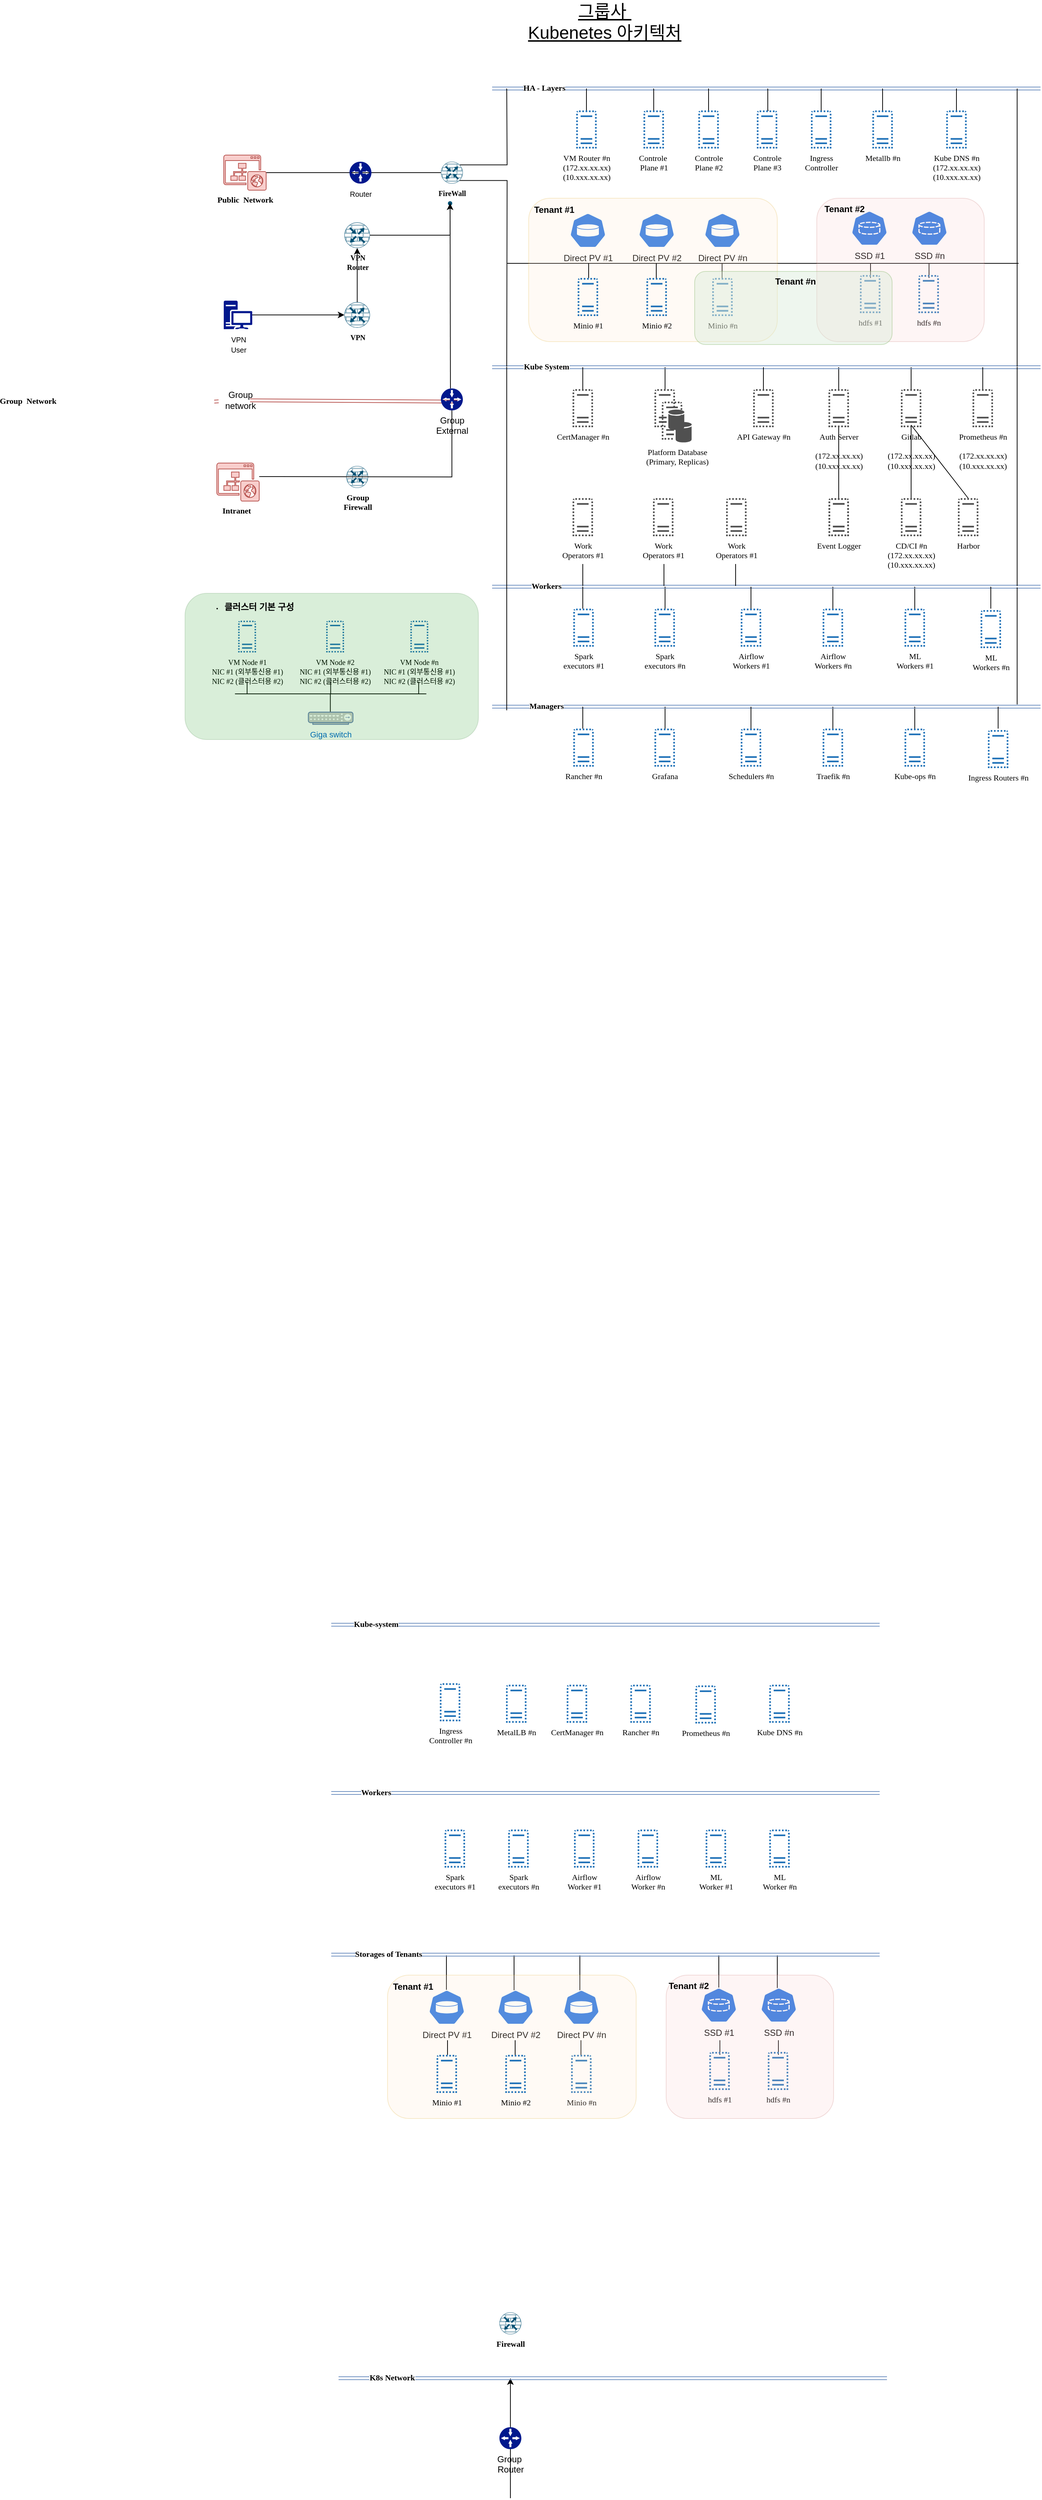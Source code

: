 <mxfile version="21.2.3" type="github">
  <diagram name="Page-1" id="bfe91b75-5d2c-26a0-9c1d-138518896778">
    <mxGraphModel dx="2534" dy="1757" grid="1" gridSize="10" guides="1" tooltips="1" connect="1" arrows="1" fold="1" page="1" pageScale="1" pageWidth="1100" pageHeight="850" background="none" math="0" shadow="0">
      <root>
        <mxCell id="0" />
        <mxCell id="1" parent="0" />
        <mxCell id="7wh1SsJAznEffaVY-YQ6-83" value="" style="endArrow=none;html=1;rounded=0;strokeColor=#000000;shadow=0;strokeWidth=1;endSize=3;startSize=3;arcSize=5;" parent="1" edge="1">
          <mxGeometry width="50" height="50" relative="1" as="geometry">
            <mxPoint x="640" y="1942" as="sourcePoint" />
            <mxPoint x="640" y="1872" as="targetPoint" />
          </mxGeometry>
        </mxCell>
        <mxCell id="7wh1SsJAznEffaVY-YQ6-85" value="" style="endArrow=none;html=1;rounded=0;strokeColor=#000000;shadow=0;strokeWidth=1;endSize=3;startSize=3;arcSize=5;" parent="1" edge="1">
          <mxGeometry width="50" height="50" relative="1" as="geometry">
            <mxPoint x="730" y="1942" as="sourcePoint" />
            <mxPoint x="730" y="1872" as="targetPoint" />
          </mxGeometry>
        </mxCell>
        <mxCell id="7wh1SsJAznEffaVY-YQ6-87" value="" style="endArrow=none;html=1;rounded=0;strokeColor=#000000;shadow=0;strokeWidth=1;endSize=3;startSize=3;arcSize=5;" parent="1" edge="1">
          <mxGeometry width="50" height="50" relative="1" as="geometry">
            <mxPoint x="920" y="1942" as="sourcePoint" />
            <mxPoint x="920" y="1872" as="targetPoint" />
          </mxGeometry>
        </mxCell>
        <mxCell id="7wh1SsJAznEffaVY-YQ6-89" value="" style="endArrow=none;html=1;rounded=0;strokeColor=#000000;shadow=0;strokeWidth=1;endSize=3;startSize=3;arcSize=5;" parent="1" edge="1">
          <mxGeometry width="50" height="50" relative="1" as="geometry">
            <mxPoint x="1000" y="1942" as="sourcePoint" />
            <mxPoint x="1000" y="1872" as="targetPoint" />
          </mxGeometry>
        </mxCell>
        <mxCell id="7wh1SsJAznEffaVY-YQ6-84" value="" style="endArrow=none;html=1;rounded=0;" parent="1" edge="1">
          <mxGeometry width="50" height="50" relative="1" as="geometry">
            <mxPoint x="731.5" y="2008" as="sourcePoint" />
            <mxPoint x="731.5" y="1988" as="targetPoint" />
          </mxGeometry>
        </mxCell>
        <mxCell id="7wh1SsJAznEffaVY-YQ6-86" value="" style="endArrow=none;html=1;rounded=0;" parent="1" edge="1">
          <mxGeometry width="50" height="50" relative="1" as="geometry">
            <mxPoint x="921.5" y="2008" as="sourcePoint" />
            <mxPoint x="921.5" y="1988" as="targetPoint" />
          </mxGeometry>
        </mxCell>
        <mxCell id="7wh1SsJAznEffaVY-YQ6-88" value="" style="endArrow=none;html=1;rounded=0;" parent="1" edge="1">
          <mxGeometry width="50" height="50" relative="1" as="geometry">
            <mxPoint x="1001.5" y="2008" as="sourcePoint" />
            <mxPoint x="1001.5" y="1988" as="targetPoint" />
          </mxGeometry>
        </mxCell>
        <mxCell id="7wh1SsJAznEffaVY-YQ6-57" value="Minio #n" style="sketch=0;pointerEvents=1;shadow=0;dashed=0;html=1;strokeColor=none;labelPosition=center;verticalLabelPosition=bottom;verticalAlign=top;outlineConnect=0;align=center;shape=mxgraph.office.servers.virtual_server;fillColor=#2072B8;fontFamily=Tahoma;fontSize=11;fontStyle=0" parent="1" vertex="1">
          <mxGeometry x="718" y="2008" width="28" height="52" as="geometry" />
        </mxCell>
        <mxCell id="7wh1SsJAznEffaVY-YQ6-73" value="" style="endArrow=none;html=1;rounded=0;strokeColor=#000000;shadow=0;strokeWidth=1;endSize=3;startSize=3;arcSize=5;" parent="1" edge="1">
          <mxGeometry width="50" height="50" relative="1" as="geometry">
            <mxPoint x="547.5" y="1942" as="sourcePoint" />
            <mxPoint x="547.5" y="1872" as="targetPoint" />
          </mxGeometry>
        </mxCell>
        <mxCell id="kw6kMB2n_E4hMTKtBwWy-41" style="edgeStyle=orthogonalEdgeStyle;rounded=0;orthogonalLoop=1;jettySize=auto;html=1;fontFamily=Tahoma;fontSize=11;endArrow=none;endFill=0;fontStyle=0;exitX=0.5;exitY=1;exitDx=0;exitDy=0;exitPerimeter=0;startArrow=none;" parent="1" source="kw6kMB2n_E4hMTKtBwWy-51" edge="1">
          <mxGeometry relative="1" as="geometry">
            <mxPoint x="635" y="2614" as="targetPoint" />
          </mxGeometry>
        </mxCell>
        <mxCell id="kw6kMB2n_E4hMTKtBwWy-51" value="Group&amp;nbsp;&lt;br&gt;Router" style="sketch=0;aspect=fixed;pointerEvents=1;shadow=0;dashed=0;html=1;strokeColor=none;labelPosition=center;verticalLabelPosition=bottom;verticalAlign=top;align=center;fillColor=#00188D;shape=mxgraph.mscae.enterprise.gateway" parent="1" vertex="1">
          <mxGeometry x="620" y="2517" width="30" height="30" as="geometry" />
        </mxCell>
        <mxCell id="7wh1SsJAznEffaVY-YQ6-10" value="" style="endArrow=classic;html=1;rounded=0;exitX=0.5;exitY=0;exitDx=0;exitDy=0;exitPerimeter=0;" parent="1" source="kw6kMB2n_E4hMTKtBwWy-51" edge="1">
          <mxGeometry width="50" height="50" relative="1" as="geometry">
            <mxPoint x="670" y="2540" as="sourcePoint" />
            <mxPoint x="635" y="2450" as="targetPoint" />
          </mxGeometry>
        </mxCell>
        <mxCell id="7wh1SsJAznEffaVY-YQ6-13" value="Firewall" style="sketch=0;points=[[0.5,0,0],[1,0.5,0],[0.5,1,0],[0,0.5,0],[0.145,0.145,0],[0.856,0.145,0],[0.855,0.856,0],[0.145,0.855,0]];verticalLabelPosition=bottom;html=1;verticalAlign=top;aspect=fixed;align=center;pointerEvents=1;shape=mxgraph.cisco19.rect;prIcon=router_with_firewall;fillColor=#FAFAFA;strokeColor=#005073;fontFamily=Tahoma;fontSize=11;fontStyle=1" parent="1" vertex="1">
          <mxGeometry x="620" y="2360" width="30" height="30" as="geometry" />
        </mxCell>
        <mxCell id="7wh1SsJAznEffaVY-YQ6-17" value="" style="shape=link;html=1;rounded=0;fontFamily=Tahoma;fontSize=11;fontStyle=1;fillColor=#dae8fc;strokeColor=#6c8ebf;" parent="1" edge="1">
          <mxGeometry width="100" relative="1" as="geometry">
            <mxPoint x="400" y="2450" as="sourcePoint" />
            <mxPoint x="1150" y="2450" as="targetPoint" />
          </mxGeometry>
        </mxCell>
        <mxCell id="7wh1SsJAznEffaVY-YQ6-19" value="K8s Network" style="edgeLabel;html=1;align=center;verticalAlign=middle;resizable=0;points=[];fontSize=11;fontFamily=Tahoma;fontStyle=1" parent="7wh1SsJAznEffaVY-YQ6-17" vertex="1" connectable="0">
          <mxGeometry x="0.649" y="1" relative="1" as="geometry">
            <mxPoint x="-546" as="offset" />
          </mxGeometry>
        </mxCell>
        <mxCell id="7wh1SsJAznEffaVY-YQ6-23" value="" style="shape=link;html=1;rounded=0;fontFamily=Tahoma;fontSize=11;fontStyle=1;fillColor=#dae8fc;strokeColor=#6c8ebf;" parent="1" edge="1">
          <mxGeometry width="100" relative="1" as="geometry">
            <mxPoint x="390" y="1420" as="sourcePoint" />
            <mxPoint x="1140" y="1420" as="targetPoint" />
          </mxGeometry>
        </mxCell>
        <mxCell id="7wh1SsJAznEffaVY-YQ6-24" value="Kube-system" style="edgeLabel;html=1;align=center;verticalAlign=middle;resizable=0;points=[];fontSize=11;fontFamily=Tahoma;fontStyle=1" parent="7wh1SsJAznEffaVY-YQ6-23" vertex="1" connectable="0">
          <mxGeometry x="0.649" y="1" relative="1" as="geometry">
            <mxPoint x="-558" as="offset" />
          </mxGeometry>
        </mxCell>
        <mxCell id="7wh1SsJAznEffaVY-YQ6-26" value="Ingress&lt;br&gt;Controller #n" style="sketch=0;pointerEvents=1;shadow=0;dashed=0;html=1;strokeColor=none;labelPosition=center;verticalLabelPosition=bottom;verticalAlign=top;outlineConnect=0;align=center;shape=mxgraph.office.servers.virtual_server;fillColor=#2072B8;fontFamily=Tahoma;fontSize=11;fontStyle=0" parent="1" vertex="1">
          <mxGeometry x="538.5" y="1500" width="28" height="52" as="geometry" />
        </mxCell>
        <mxCell id="7wh1SsJAznEffaVY-YQ6-27" value="MetalLB #n" style="sketch=0;pointerEvents=1;shadow=0;dashed=0;html=1;strokeColor=none;labelPosition=center;verticalLabelPosition=bottom;verticalAlign=top;outlineConnect=0;align=center;shape=mxgraph.office.servers.virtual_server;fillColor=#2072B8;fontFamily=Tahoma;fontSize=11;fontStyle=0" parent="1" vertex="1">
          <mxGeometry x="629" y="1502" width="28" height="52" as="geometry" />
        </mxCell>
        <mxCell id="7wh1SsJAznEffaVY-YQ6-29" value="CertManager #n" style="sketch=0;pointerEvents=1;shadow=0;dashed=0;html=1;strokeColor=none;labelPosition=center;verticalLabelPosition=bottom;verticalAlign=top;outlineConnect=0;align=center;shape=mxgraph.office.servers.virtual_server;fillColor=#2072B8;fontFamily=Tahoma;fontSize=11;fontStyle=0" parent="1" vertex="1">
          <mxGeometry x="712" y="1502" width="28" height="52" as="geometry" />
        </mxCell>
        <mxCell id="7wh1SsJAznEffaVY-YQ6-30" value="Rancher #n" style="sketch=0;pointerEvents=1;shadow=0;dashed=0;html=1;strokeColor=none;labelPosition=center;verticalLabelPosition=bottom;verticalAlign=top;outlineConnect=0;align=center;shape=mxgraph.office.servers.virtual_server;fillColor=#2072B8;fontFamily=Tahoma;fontSize=11;fontStyle=0" parent="1" vertex="1">
          <mxGeometry x="799" y="1502" width="28" height="52" as="geometry" />
        </mxCell>
        <mxCell id="7wh1SsJAznEffaVY-YQ6-31" value="Prometheus #n" style="sketch=0;pointerEvents=1;shadow=0;dashed=0;html=1;strokeColor=none;labelPosition=center;verticalLabelPosition=bottom;verticalAlign=top;outlineConnect=0;align=center;shape=mxgraph.office.servers.virtual_server;fillColor=#2072B8;fontFamily=Tahoma;fontSize=11;fontStyle=0" parent="1" vertex="1">
          <mxGeometry x="888" y="1503" width="28" height="52" as="geometry" />
        </mxCell>
        <mxCell id="7wh1SsJAznEffaVY-YQ6-34" value="" style="shape=link;html=1;rounded=0;fontFamily=Tahoma;fontSize=11;fontStyle=1;fillColor=#dae8fc;strokeColor=#6c8ebf;" parent="1" edge="1">
          <mxGeometry width="100" relative="1" as="geometry">
            <mxPoint x="390" y="1650" as="sourcePoint" />
            <mxPoint x="1140" y="1650" as="targetPoint" />
          </mxGeometry>
        </mxCell>
        <mxCell id="7wh1SsJAznEffaVY-YQ6-35" value="Workers" style="edgeLabel;html=1;align=center;verticalAlign=middle;resizable=0;points=[];fontSize=11;fontFamily=Tahoma;fontStyle=1" parent="7wh1SsJAznEffaVY-YQ6-34" vertex="1" connectable="0">
          <mxGeometry x="0.649" y="1" relative="1" as="geometry">
            <mxPoint x="-558" as="offset" />
          </mxGeometry>
        </mxCell>
        <mxCell id="7wh1SsJAznEffaVY-YQ6-36" value="Spark &lt;br&gt;executors #1" style="sketch=0;pointerEvents=1;shadow=0;dashed=0;html=1;strokeColor=none;labelPosition=center;verticalLabelPosition=bottom;verticalAlign=top;outlineConnect=0;align=center;shape=mxgraph.office.servers.virtual_server;fillColor=#2072B8;fontFamily=Tahoma;fontSize=11;fontStyle=0" parent="1" vertex="1">
          <mxGeometry x="545" y="1700" width="28" height="52" as="geometry" />
        </mxCell>
        <mxCell id="7wh1SsJAznEffaVY-YQ6-39" value="Spark &lt;br&gt;executors #n" style="sketch=0;pointerEvents=1;shadow=0;dashed=0;html=1;strokeColor=none;labelPosition=center;verticalLabelPosition=bottom;verticalAlign=top;outlineConnect=0;align=center;shape=mxgraph.office.servers.virtual_server;fillColor=#2072B8;fontFamily=Tahoma;fontSize=11;fontStyle=0" parent="1" vertex="1">
          <mxGeometry x="632" y="1700" width="28" height="52" as="geometry" />
        </mxCell>
        <mxCell id="7wh1SsJAznEffaVY-YQ6-40" value="Airflow&lt;br&gt;Worker #1" style="sketch=0;pointerEvents=1;shadow=0;dashed=0;html=1;strokeColor=none;labelPosition=center;verticalLabelPosition=bottom;verticalAlign=top;outlineConnect=0;align=center;shape=mxgraph.office.servers.virtual_server;fillColor=#2072B8;fontFamily=Tahoma;fontSize=11;fontStyle=0" parent="1" vertex="1">
          <mxGeometry x="722" y="1700" width="28" height="52" as="geometry" />
        </mxCell>
        <mxCell id="7wh1SsJAznEffaVY-YQ6-41" value="Airflow&lt;br&gt;Worker #n" style="sketch=0;pointerEvents=1;shadow=0;dashed=0;html=1;strokeColor=none;labelPosition=center;verticalLabelPosition=bottom;verticalAlign=top;outlineConnect=0;align=center;shape=mxgraph.office.servers.virtual_server;fillColor=#2072B8;fontFamily=Tahoma;fontSize=11;fontStyle=0" parent="1" vertex="1">
          <mxGeometry x="809" y="1700" width="28" height="52" as="geometry" />
        </mxCell>
        <mxCell id="7wh1SsJAznEffaVY-YQ6-42" value="ML&lt;br&gt;Worker #1" style="sketch=0;pointerEvents=1;shadow=0;dashed=0;html=1;strokeColor=none;labelPosition=center;verticalLabelPosition=bottom;verticalAlign=top;outlineConnect=0;align=center;shape=mxgraph.office.servers.virtual_server;fillColor=#2072B8;fontFamily=Tahoma;fontSize=11;fontStyle=0" parent="1" vertex="1">
          <mxGeometry x="902" y="1700" width="28" height="52" as="geometry" />
        </mxCell>
        <mxCell id="7wh1SsJAznEffaVY-YQ6-43" value="ML&lt;br&gt;Worker #n" style="sketch=0;pointerEvents=1;shadow=0;dashed=0;html=1;strokeColor=none;labelPosition=center;verticalLabelPosition=bottom;verticalAlign=top;outlineConnect=0;align=center;shape=mxgraph.office.servers.virtual_server;fillColor=#2072B8;fontFamily=Tahoma;fontSize=11;fontStyle=0" parent="1" vertex="1">
          <mxGeometry x="989" y="1700" width="28" height="52" as="geometry" />
        </mxCell>
        <mxCell id="7wh1SsJAznEffaVY-YQ6-45" value="Kube DNS #n" style="sketch=0;pointerEvents=1;shadow=0;dashed=0;html=1;strokeColor=none;labelPosition=center;verticalLabelPosition=bottom;verticalAlign=top;outlineConnect=0;align=center;shape=mxgraph.office.servers.virtual_server;fillColor=#2072B8;fontFamily=Tahoma;fontSize=11;fontStyle=0" parent="1" vertex="1">
          <mxGeometry x="989" y="1502" width="28" height="52" as="geometry" />
        </mxCell>
        <mxCell id="7wh1SsJAznEffaVY-YQ6-46" value="" style="shape=link;html=1;rounded=0;fontFamily=Tahoma;fontSize=11;fontStyle=1;fillColor=#dae8fc;strokeColor=#6c8ebf;" parent="1" edge="1">
          <mxGeometry width="100" relative="1" as="geometry">
            <mxPoint x="390" y="1871" as="sourcePoint" />
            <mxPoint x="1140" y="1871" as="targetPoint" />
          </mxGeometry>
        </mxCell>
        <mxCell id="7wh1SsJAznEffaVY-YQ6-47" value="Storages of Tenants" style="edgeLabel;html=1;align=center;verticalAlign=middle;resizable=0;points=[];fontSize=11;fontFamily=Tahoma;fontStyle=1" parent="7wh1SsJAznEffaVY-YQ6-46" vertex="1" connectable="0">
          <mxGeometry x="0.649" y="1" relative="1" as="geometry">
            <mxPoint x="-541" as="offset" />
          </mxGeometry>
        </mxCell>
        <mxCell id="7wh1SsJAznEffaVY-YQ6-54" value="Direct PV #1" style="sketch=0;html=1;dashed=0;whitespace=wrap;fillColor=#2875E2;strokeColor=#ffffff;points=[[0.005,0.63,0],[0.1,0.2,0],[0.9,0.2,0],[0.5,0,0],[0.995,0.63,0],[0.72,0.99,0],[0.5,1,0],[0.28,0.99,0]];verticalLabelPosition=bottom;align=center;verticalAlign=top;shape=mxgraph.kubernetes.icon;prIcon=vol" parent="1" vertex="1">
          <mxGeometry x="523" y="1919" width="50" height="48" as="geometry" />
        </mxCell>
        <mxCell id="7wh1SsJAznEffaVY-YQ6-56" value="Direct PV #2" style="sketch=0;html=1;dashed=0;whitespace=wrap;fillColor=#2875E2;strokeColor=#ffffff;points=[[0.005,0.63,0],[0.1,0.2,0],[0.9,0.2,0],[0.5,0,0],[0.995,0.63,0],[0.72,0.99,0],[0.5,1,0],[0.28,0.99,0]];verticalLabelPosition=bottom;align=center;verticalAlign=top;shape=mxgraph.kubernetes.icon;prIcon=vol" parent="1" vertex="1">
          <mxGeometry x="617" y="1919" width="50" height="48" as="geometry" />
        </mxCell>
        <mxCell id="7wh1SsJAznEffaVY-YQ6-58" value="Direct PV #n" style="sketch=0;html=1;dashed=0;whitespace=wrap;fillColor=#2875E2;strokeColor=#ffffff;points=[[0.005,0.63,0],[0.1,0.2,0],[0.9,0.2,0],[0.5,0,0],[0.995,0.63,0],[0.72,0.99,0],[0.5,1,0],[0.28,0.99,0]];verticalLabelPosition=bottom;align=center;verticalAlign=top;shape=mxgraph.kubernetes.icon;prIcon=vol" parent="1" vertex="1">
          <mxGeometry x="707" y="1919" width="50" height="48" as="geometry" />
        </mxCell>
        <mxCell id="7wh1SsJAznEffaVY-YQ6-63" value="SSD #1" style="sketch=0;html=1;dashed=0;whitespace=wrap;fillColor=#2875E2;strokeColor=#ffffff;points=[[0.005,0.63,0],[0.1,0.2,0],[0.9,0.2,0],[0.5,0,0],[0.995,0.63,0],[0.72,0.99,0],[0.5,1,0],[0.28,0.99,0]];verticalLabelPosition=bottom;align=center;verticalAlign=top;shape=mxgraph.kubernetes.icon;prIcon=pvc" parent="1" vertex="1">
          <mxGeometry x="895" y="1916" width="50" height="48" as="geometry" />
        </mxCell>
        <mxCell id="7wh1SsJAznEffaVY-YQ6-64" value="SSD #n" style="sketch=0;html=1;dashed=0;whitespace=wrap;fillColor=#2875E2;strokeColor=#ffffff;points=[[0.005,0.63,0],[0.1,0.2,0],[0.9,0.2,0],[0.5,0,0],[0.995,0.63,0],[0.72,0.99,0],[0.5,1,0],[0.28,0.99,0]];verticalLabelPosition=bottom;align=center;verticalAlign=top;shape=mxgraph.kubernetes.icon;prIcon=pvc" parent="1" vertex="1">
          <mxGeometry x="977" y="1916" width="50" height="48" as="geometry" />
        </mxCell>
        <mxCell id="7wh1SsJAznEffaVY-YQ6-65" value="hdfs #1" style="sketch=0;pointerEvents=1;shadow=0;dashed=0;html=1;strokeColor=none;labelPosition=center;verticalLabelPosition=bottom;verticalAlign=top;outlineConnect=0;align=center;shape=mxgraph.office.servers.virtual_server;fillColor=#2072B8;fontFamily=Tahoma;fontSize=11;fontStyle=0" parent="1" vertex="1">
          <mxGeometry x="907" y="2004" width="28" height="52" as="geometry" />
        </mxCell>
        <mxCell id="7wh1SsJAznEffaVY-YQ6-66" value="hdfs #n" style="sketch=0;pointerEvents=1;shadow=0;dashed=0;html=1;strokeColor=none;labelPosition=center;verticalLabelPosition=bottom;verticalAlign=top;outlineConnect=0;align=center;shape=mxgraph.office.servers.virtual_server;fillColor=#2072B8;fontFamily=Tahoma;fontSize=11;fontStyle=0" parent="1" vertex="1">
          <mxGeometry x="987" y="2004" width="28" height="52" as="geometry" />
        </mxCell>
        <mxCell id="7wh1SsJAznEffaVY-YQ6-67" value="" style="rounded=1;whiteSpace=wrap;html=1;opacity=20;glass=0;fillColor=#ffe6cc;strokeColor=#d79b00;" parent="1" vertex="1">
          <mxGeometry x="467" y="1899" width="340" height="196" as="geometry" />
        </mxCell>
        <mxCell id="7wh1SsJAznEffaVY-YQ6-68" value="" style="rounded=1;whiteSpace=wrap;html=1;opacity=20;glass=0;fillColor=#f8cecc;strokeColor=#b85450;" parent="1" vertex="1">
          <mxGeometry x="848" y="1899" width="229" height="196" as="geometry" />
        </mxCell>
        <mxCell id="7wh1SsJAznEffaVY-YQ6-69" value="Tenant #1" style="text;html=1;strokeColor=none;fillColor=none;align=center;verticalAlign=middle;whiteSpace=wrap;rounded=0;fontStyle=1" parent="1" vertex="1">
          <mxGeometry x="471.5" y="1900" width="60" height="30" as="geometry" />
        </mxCell>
        <mxCell id="7wh1SsJAznEffaVY-YQ6-70" value="Tenant #2" style="text;html=1;strokeColor=none;fillColor=none;align=center;verticalAlign=middle;whiteSpace=wrap;rounded=0;fontStyle=1" parent="1" vertex="1">
          <mxGeometry x="849" y="1899" width="60" height="30" as="geometry" />
        </mxCell>
        <mxCell id="7wh1SsJAznEffaVY-YQ6-48" value="Minio #1" style="sketch=0;pointerEvents=1;shadow=0;dashed=0;html=1;strokeColor=none;labelPosition=center;verticalLabelPosition=bottom;verticalAlign=top;outlineConnect=0;align=center;shape=mxgraph.office.servers.virtual_server;fillColor=#2072B8;fontFamily=Tahoma;fontSize=11;fontStyle=0;fillStyle=auto;" parent="1" vertex="1">
          <mxGeometry x="534" y="2008" width="28" height="52" as="geometry" />
        </mxCell>
        <mxCell id="7wh1SsJAznEffaVY-YQ6-55" value="Minio #2" style="sketch=0;pointerEvents=1;shadow=0;dashed=0;html=1;strokeColor=none;labelPosition=center;verticalLabelPosition=bottom;verticalAlign=top;outlineConnect=0;align=center;shape=mxgraph.office.servers.virtual_server;fillColor=#2072B8;fontFamily=Tahoma;fontSize=11;fontStyle=0" parent="1" vertex="1">
          <mxGeometry x="628" y="2008" width="28" height="52" as="geometry" />
        </mxCell>
        <mxCell id="7wh1SsJAznEffaVY-YQ6-81" value="" style="endArrow=none;html=1;rounded=0;" parent="1" edge="1">
          <mxGeometry width="50" height="50" relative="1" as="geometry">
            <mxPoint x="549" y="2008" as="sourcePoint" />
            <mxPoint x="549" y="1988" as="targetPoint" />
          </mxGeometry>
        </mxCell>
        <mxCell id="7wh1SsJAznEffaVY-YQ6-82" value="" style="endArrow=none;html=1;rounded=0;" parent="1" edge="1">
          <mxGeometry width="50" height="50" relative="1" as="geometry">
            <mxPoint x="641.5" y="2008" as="sourcePoint" />
            <mxPoint x="641.5" y="1988" as="targetPoint" />
          </mxGeometry>
        </mxCell>
        <mxCell id="w2l174Xh_j5TS_qFz10p-40" value="" style="group" vertex="1" connectable="0" parent="1">
          <mxGeometry x="190" y="10" width="401.28" height="200" as="geometry" />
        </mxCell>
        <mxCell id="bJePmw3YO0TLyzTxLK3B-1" value="&lt;font style=&quot;font-size: 10px;&quot;&gt;VM Node #1&lt;br&gt;NIC #1 (외부통신용 #1)&lt;br&gt;NIC #2 (클러스터용 #2)&lt;/font&gt;" style="sketch=0;pointerEvents=1;shadow=0;dashed=0;html=1;strokeColor=none;labelPosition=center;verticalLabelPosition=bottom;verticalAlign=top;outlineConnect=0;align=center;shape=mxgraph.office.servers.virtual_server;fillColor=#2072B8;fontFamily=Tahoma;fontSize=11;fontStyle=0" parent="w2l174Xh_j5TS_qFz10p-40" vertex="1">
          <mxGeometry x="72.706" y="37.497" width="24.426" height="43.333" as="geometry" />
        </mxCell>
        <mxCell id="bJePmw3YO0TLyzTxLK3B-4" value="&lt;font style=&quot;font-size: 10px;&quot;&gt;VM Node #2&lt;br&gt;NIC #1 (외부통신용 #1)&lt;br&gt;NIC #2 (클러스터용 #2)&lt;/font&gt;" style="sketch=0;pointerEvents=1;shadow=0;dashed=0;html=1;strokeColor=none;labelPosition=center;verticalLabelPosition=bottom;verticalAlign=top;outlineConnect=0;align=center;shape=mxgraph.office.servers.virtual_server;fillColor=#2072B8;fontFamily=Tahoma;fontSize=11;fontStyle=0" parent="w2l174Xh_j5TS_qFz10p-40" vertex="1">
          <mxGeometry x="193.089" y="37.497" width="24.426" height="43.333" as="geometry" />
        </mxCell>
        <mxCell id="bJePmw3YO0TLyzTxLK3B-5" value="&lt;font style=&quot;font-size: 10px;&quot;&gt;VM Node #n&lt;br&gt;NIC #1 (외부통신용 #1)&lt;br&gt;NIC #2 (클러스터용 #2)&lt;/font&gt;" style="sketch=0;pointerEvents=1;shadow=0;dashed=0;html=1;strokeColor=none;labelPosition=center;verticalLabelPosition=bottom;verticalAlign=top;outlineConnect=0;align=center;shape=mxgraph.office.servers.virtual_server;fillColor=#2072B8;fontFamily=Tahoma;fontSize=11;fontStyle=0" parent="w2l174Xh_j5TS_qFz10p-40" vertex="1">
          <mxGeometry x="308.237" y="37.497" width="24.426" height="43.333" as="geometry" />
        </mxCell>
        <mxCell id="bJePmw3YO0TLyzTxLK3B-8" value="" style="endArrow=none;html=1;rounded=0;" parent="w2l174Xh_j5TS_qFz10p-40" edge="1">
          <mxGeometry width="50" height="50" relative="1" as="geometry">
            <mxPoint x="68.344" y="137.497" as="sourcePoint" />
            <mxPoint x="330.046" y="137.497" as="targetPoint" />
          </mxGeometry>
        </mxCell>
        <mxCell id="bJePmw3YO0TLyzTxLK3B-9" value="" style="endArrow=none;html=1;rounded=0;" parent="w2l174Xh_j5TS_qFz10p-40" edge="1">
          <mxGeometry width="50" height="50" relative="1" as="geometry">
            <mxPoint x="198.759" y="170.83" as="sourcePoint" />
            <mxPoint x="198.759" y="137.497" as="targetPoint" />
          </mxGeometry>
        </mxCell>
        <mxCell id="bJePmw3YO0TLyzTxLK3B-2" value="&lt;font style=&quot;font-size: 11px;&quot;&gt;Giga switch&lt;/font&gt;" style="fontColor=#0066CC;verticalAlign=top;verticalLabelPosition=bottom;labelPosition=center;align=center;html=1;outlineConnect=0;fillColor=#CCCCCC;strokeColor=#6881B3;gradientColor=none;gradientDirection=north;strokeWidth=2;shape=mxgraph.networks.hub;" parent="w2l174Xh_j5TS_qFz10p-40" vertex="1">
          <mxGeometry x="168.663" y="162.497" width="61.064" height="16.667" as="geometry" />
        </mxCell>
        <mxCell id="bJePmw3YO0TLyzTxLK3B-13" value="" style="endArrow=none;html=1;rounded=0;" parent="w2l174Xh_j5TS_qFz10p-40" edge="1">
          <mxGeometry width="50" height="50" relative="1" as="geometry">
            <mxPoint x="84.918" y="137.497" as="sourcePoint" />
            <mxPoint x="84.918" y="120.83" as="targetPoint" />
          </mxGeometry>
        </mxCell>
        <mxCell id="bJePmw3YO0TLyzTxLK3B-15" value="" style="endArrow=none;html=1;rounded=0;" parent="w2l174Xh_j5TS_qFz10p-40" edge="1">
          <mxGeometry width="50" height="50" relative="1" as="geometry">
            <mxPoint x="199.195" y="137.497" as="sourcePoint" />
            <mxPoint x="199.195" y="120.83" as="targetPoint" />
          </mxGeometry>
        </mxCell>
        <mxCell id="bJePmw3YO0TLyzTxLK3B-16" value="" style="endArrow=none;html=1;rounded=0;" parent="w2l174Xh_j5TS_qFz10p-40" edge="1">
          <mxGeometry width="50" height="50" relative="1" as="geometry">
            <mxPoint x="319.578" y="137.497" as="sourcePoint" />
            <mxPoint x="319.578" y="120.83" as="targetPoint" />
          </mxGeometry>
        </mxCell>
        <mxCell id="bJePmw3YO0TLyzTxLK3B-18" value="" style="rounded=1;whiteSpace=wrap;html=1;opacity=15;glass=0;fillColor=#008a00;strokeColor=#005700;fontColor=#ffffff;" parent="w2l174Xh_j5TS_qFz10p-40" vertex="1">
          <mxGeometry x="0.003" width="401.277" height="200" as="geometry" />
        </mxCell>
        <mxCell id="bJePmw3YO0TLyzTxLK3B-19" value="&lt;ul&gt;&lt;li&gt;&lt;font style=&quot;font-size: 12px;&quot;&gt;클러스터 기본 구성&lt;/font&gt;&lt;/li&gt;&lt;/ul&gt;" style="text;html=1;strokeColor=none;fillColor=none;align=center;verticalAlign=middle;whiteSpace=wrap;rounded=0;fontSize=7;fontStyle=1" parent="w2l174Xh_j5TS_qFz10p-40" vertex="1">
          <mxGeometry y="10" width="163" height="17" as="geometry" />
        </mxCell>
        <mxCell id="bJePmw3YO0TLyzTxLK3B-58" value="" style="endArrow=none;html=1;rounded=0;" parent="1" edge="1">
          <mxGeometry width="50" height="50" relative="1" as="geometry">
            <mxPoint x="630" y="-441" as="sourcePoint" />
            <mxPoint x="1330" y="-441" as="targetPoint" />
          </mxGeometry>
        </mxCell>
        <mxCell id="kw6kMB2n_E4hMTKtBwWy-3" style="edgeStyle=orthogonalEdgeStyle;rounded=0;orthogonalLoop=1;jettySize=auto;html=1;fontFamily=Tahoma;fontSize=11;endArrow=none;endFill=0;fontStyle=0" parent="1" edge="1">
          <mxGeometry relative="1" as="geometry">
            <mxPoint x="846.5" y="-299" as="targetPoint" />
            <mxPoint x="846.5" y="-269" as="sourcePoint" />
          </mxGeometry>
        </mxCell>
        <mxCell id="kw6kMB2n_E4hMTKtBwWy-5" value="" style="sketch=0;pointerEvents=1;shadow=0;dashed=0;html=1;strokeColor=none;fillColor=#505050;labelPosition=center;verticalLabelPosition=bottom;verticalAlign=top;outlineConnect=0;align=center;shape=mxgraph.office.servers.virtual_database_server;fontFamily=Tahoma;fontSize=11;fontStyle=1" parent="1" vertex="1">
          <mxGeometry x="832" y="-269" width="41" height="56" as="geometry" />
        </mxCell>
        <mxCell id="kw6kMB2n_E4hMTKtBwWy-6" value="&lt;span style=&quot;font-weight: normal;&quot;&gt;Event Logger&lt;/span&gt;" style="sketch=0;pointerEvents=1;shadow=0;dashed=0;html=1;strokeColor=none;fillColor=#505050;labelPosition=center;verticalLabelPosition=bottom;verticalAlign=top;outlineConnect=0;align=center;shape=mxgraph.office.servers.virtual_server;fontFamily=Tahoma;fontSize=11;fontStyle=1" parent="1" vertex="1">
          <mxGeometry x="1070" y="-120" width="28" height="52" as="geometry" />
        </mxCell>
        <mxCell id="kw6kMB2n_E4hMTKtBwWy-7" style="edgeStyle=orthogonalEdgeStyle;rounded=0;orthogonalLoop=1;jettySize=auto;html=1;fontFamily=Tahoma;fontSize=11;endArrow=none;endFill=0;fontStyle=0" parent="1" source="kw6kMB2n_E4hMTKtBwWy-9" edge="1">
          <mxGeometry relative="1" as="geometry">
            <mxPoint x="1084" y="-299" as="targetPoint" />
          </mxGeometry>
        </mxCell>
        <mxCell id="kw6kMB2n_E4hMTKtBwWy-8" style="edgeStyle=orthogonalEdgeStyle;rounded=0;orthogonalLoop=1;jettySize=auto;html=1;fontFamily=Tahoma;fontSize=11;endArrow=none;endFill=0;" parent="1" source="kw6kMB2n_E4hMTKtBwWy-9" target="kw6kMB2n_E4hMTKtBwWy-6" edge="1">
          <mxGeometry relative="1" as="geometry" />
        </mxCell>
        <mxCell id="kw6kMB2n_E4hMTKtBwWy-9" value="&lt;span style=&quot;font-weight: 400;&quot;&gt;Auth Server&lt;/span&gt;&lt;br&gt;&lt;br&gt;&lt;span style=&quot;font-weight: 400;&quot;&gt;(172.xx.xx.xx)&lt;/span&gt;&lt;br style=&quot;font-weight: 400;&quot;&gt;&lt;span style=&quot;font-weight: 400;&quot;&gt;(10.xxx.xx.xx)&lt;/span&gt;" style="sketch=0;pointerEvents=1;shadow=0;dashed=0;html=1;strokeColor=none;fillColor=#505050;labelPosition=center;verticalLabelPosition=bottom;verticalAlign=top;outlineConnect=0;align=center;shape=mxgraph.office.servers.virtual_server;fontFamily=Tahoma;fontSize=11;fontStyle=1" parent="1" vertex="1">
          <mxGeometry x="1070" y="-269" width="28" height="52" as="geometry" />
        </mxCell>
        <mxCell id="kw6kMB2n_E4hMTKtBwWy-10" style="edgeStyle=orthogonalEdgeStyle;rounded=0;orthogonalLoop=1;jettySize=auto;html=1;fontFamily=Tahoma;fontSize=11;endArrow=none;endFill=0;fontStyle=0" parent="1" source="kw6kMB2n_E4hMTKtBwWy-11" edge="1">
          <mxGeometry relative="1" as="geometry">
            <mxPoint x="1183" y="-299" as="targetPoint" />
          </mxGeometry>
        </mxCell>
        <mxCell id="kw6kMB2n_E4hMTKtBwWy-11" value="&lt;span style=&quot;font-weight: normal;&quot;&gt;Gitlab&lt;/span&gt;&lt;br&gt;&lt;br&gt;&lt;span style=&quot;font-weight: 400;&quot;&gt;(172.xx.xx.xx)&lt;/span&gt;&lt;br style=&quot;font-weight: 400;&quot;&gt;&lt;span style=&quot;font-weight: 400;&quot;&gt;(10.xxx.xx.xx)&lt;/span&gt;" style="sketch=0;pointerEvents=1;shadow=0;dashed=0;html=1;strokeColor=none;fillColor=#505050;labelPosition=center;verticalLabelPosition=bottom;verticalAlign=top;outlineConnect=0;align=center;shape=mxgraph.office.servers.virtual_server;fontFamily=Tahoma;fontSize=11;fontStyle=1" parent="1" vertex="1">
          <mxGeometry x="1169" y="-269" width="28" height="52" as="geometry" />
        </mxCell>
        <mxCell id="kw6kMB2n_E4hMTKtBwWy-12" value="" style="shape=link;html=1;rounded=0;fontFamily=Tahoma;fontSize=11;fontStyle=1;fillColor=#dae8fc;strokeColor=#6c8ebf;" parent="1" edge="1">
          <mxGeometry width="100" relative="1" as="geometry">
            <mxPoint x="610" y="-299" as="sourcePoint" />
            <mxPoint x="1360" y="-299" as="targetPoint" />
          </mxGeometry>
        </mxCell>
        <mxCell id="kw6kMB2n_E4hMTKtBwWy-13" value="Kube System" style="edgeLabel;html=1;align=center;verticalAlign=middle;resizable=0;points=[];fontSize=11;fontFamily=Tahoma;fontStyle=1" parent="kw6kMB2n_E4hMTKtBwWy-12" vertex="1" connectable="0">
          <mxGeometry x="0.649" y="1" relative="1" as="geometry">
            <mxPoint x="-545" as="offset" />
          </mxGeometry>
        </mxCell>
        <mxCell id="kw6kMB2n_E4hMTKtBwWy-14" value="" style="shape=link;html=1;rounded=0;fontFamily=Tahoma;fontSize=11;fontStyle=1;fillColor=#dae8fc;strokeColor=#6c8ebf;" parent="1" edge="1">
          <mxGeometry width="100" relative="1" as="geometry">
            <mxPoint x="610" y="-680" as="sourcePoint" />
            <mxPoint x="1360" y="-680" as="targetPoint" />
          </mxGeometry>
        </mxCell>
        <mxCell id="kw6kMB2n_E4hMTKtBwWy-15" value="HA - Layers" style="edgeLabel;html=1;align=center;verticalAlign=middle;resizable=0;points=[];fontSize=11;fontFamily=Tahoma;fontStyle=1" parent="kw6kMB2n_E4hMTKtBwWy-14" vertex="1" connectable="0">
          <mxGeometry x="0.649" y="1" relative="1" as="geometry">
            <mxPoint x="-548" as="offset" />
          </mxGeometry>
        </mxCell>
        <mxCell id="kw6kMB2n_E4hMTKtBwWy-18" style="edgeStyle=orthogonalEdgeStyle;rounded=0;orthogonalLoop=1;jettySize=auto;html=1;fontFamily=Tahoma;fontSize=11;endArrow=none;endFill=0;fontStyle=0" parent="1" source="kw6kMB2n_E4hMTKtBwWy-19" edge="1">
          <mxGeometry relative="1" as="geometry">
            <mxPoint x="831" y="-680" as="targetPoint" />
          </mxGeometry>
        </mxCell>
        <mxCell id="kw6kMB2n_E4hMTKtBwWy-19" value="Controle&amp;nbsp;&lt;br&gt;Plane #1" style="sketch=0;pointerEvents=1;shadow=0;dashed=0;html=1;strokeColor=none;labelPosition=center;verticalLabelPosition=bottom;verticalAlign=top;outlineConnect=0;align=center;shape=mxgraph.office.servers.virtual_server;fillColor=#2072B8;fontFamily=Tahoma;fontSize=11;fontStyle=0" parent="1" vertex="1">
          <mxGeometry x="817" y="-650" width="28" height="52" as="geometry" />
        </mxCell>
        <mxCell id="kw6kMB2n_E4hMTKtBwWy-20" style="edgeStyle=orthogonalEdgeStyle;rounded=0;orthogonalLoop=1;jettySize=auto;html=1;fontFamily=Tahoma;fontSize=11;endArrow=none;endFill=0;fontStyle=0" parent="1" source="kw6kMB2n_E4hMTKtBwWy-21" edge="1">
          <mxGeometry relative="1" as="geometry">
            <mxPoint x="906" y="-680" as="targetPoint" />
          </mxGeometry>
        </mxCell>
        <mxCell id="kw6kMB2n_E4hMTKtBwWy-21" value="Controle&lt;br&gt;Plane #2" style="sketch=0;pointerEvents=1;shadow=0;dashed=0;html=1;strokeColor=none;labelPosition=center;verticalLabelPosition=bottom;verticalAlign=top;outlineConnect=0;align=center;shape=mxgraph.office.servers.virtual_server;fillColor=#2072B8;fontFamily=Tahoma;fontSize=11;fontStyle=0" parent="1" vertex="1">
          <mxGeometry x="892" y="-650" width="28" height="52" as="geometry" />
        </mxCell>
        <mxCell id="kw6kMB2n_E4hMTKtBwWy-22" style="edgeStyle=orthogonalEdgeStyle;rounded=0;orthogonalLoop=1;jettySize=auto;html=1;fontFamily=Tahoma;fontSize=11;endArrow=none;endFill=0;fontStyle=0" parent="1" source="kw6kMB2n_E4hMTKtBwWy-23" edge="1">
          <mxGeometry relative="1" as="geometry">
            <mxPoint x="1245" y="-680" as="targetPoint" />
          </mxGeometry>
        </mxCell>
        <mxCell id="kw6kMB2n_E4hMTKtBwWy-23" value="Kube DNS #n&lt;br&gt;(172.xx.xx.xx)&lt;br&gt;(10.xxx.xx.xx)" style="sketch=0;pointerEvents=1;shadow=0;dashed=0;html=1;strokeColor=none;labelPosition=center;verticalLabelPosition=bottom;verticalAlign=top;outlineConnect=0;align=center;shape=mxgraph.office.servers.virtual_server;fillColor=#2072B8;fontFamily=Tahoma;fontSize=11;fontStyle=0" parent="1" vertex="1">
          <mxGeometry x="1231" y="-650" width="28" height="52" as="geometry" />
        </mxCell>
        <mxCell id="kw6kMB2n_E4hMTKtBwWy-24" style="edgeStyle=orthogonalEdgeStyle;rounded=0;orthogonalLoop=1;jettySize=auto;html=1;fontFamily=Tahoma;fontSize=11;endArrow=none;endFill=0;fontStyle=0" parent="1" source="kw6kMB2n_E4hMTKtBwWy-25" edge="1">
          <mxGeometry relative="1" as="geometry">
            <mxPoint x="981" y="-299" as="targetPoint" />
          </mxGeometry>
        </mxCell>
        <mxCell id="kw6kMB2n_E4hMTKtBwWy-25" value="API Gateway #n" style="sketch=0;pointerEvents=1;shadow=0;dashed=0;html=1;strokeColor=none;fillColor=#505050;labelPosition=center;verticalLabelPosition=bottom;verticalAlign=top;outlineConnect=0;align=center;shape=mxgraph.office.servers.virtual_server;fontFamily=Tahoma;fontSize=11;fontStyle=0" parent="1" vertex="1">
          <mxGeometry x="967" y="-269" width="28" height="52" as="geometry" />
        </mxCell>
        <mxCell id="kw6kMB2n_E4hMTKtBwWy-26" style="edgeStyle=orthogonalEdgeStyle;rounded=0;orthogonalLoop=1;jettySize=auto;html=1;fontFamily=Tahoma;fontSize=11;endArrow=none;endFill=0;fontStyle=0" parent="1" source="kw6kMB2n_E4hMTKtBwWy-27" edge="1">
          <mxGeometry relative="1" as="geometry">
            <mxPoint x="1281" y="-299" as="targetPoint" />
          </mxGeometry>
        </mxCell>
        <mxCell id="kw6kMB2n_E4hMTKtBwWy-27" value="Prometheus #n&lt;br&gt;&lt;br&gt;(172.xx.xx.xx)&lt;br&gt;(10.xxx.xx.xx)" style="sketch=0;pointerEvents=1;shadow=0;dashed=0;html=1;strokeColor=none;fillColor=#505050;labelPosition=center;verticalLabelPosition=bottom;verticalAlign=top;outlineConnect=0;align=center;shape=mxgraph.office.servers.virtual_server;fontFamily=Tahoma;fontSize=11;fontStyle=0" parent="1" vertex="1">
          <mxGeometry x="1267" y="-269" width="28" height="52" as="geometry" />
        </mxCell>
        <mxCell id="kw6kMB2n_E4hMTKtBwWy-28" style="edgeStyle=orthogonalEdgeStyle;rounded=0;orthogonalLoop=1;jettySize=auto;html=1;fontFamily=Tahoma;fontSize=11;endArrow=none;endFill=0;fontStyle=0" parent="1" source="kw6kMB2n_E4hMTKtBwWy-29" edge="1">
          <mxGeometry relative="1" as="geometry">
            <mxPoint x="734" y="-299" as="targetPoint" />
          </mxGeometry>
        </mxCell>
        <mxCell id="kw6kMB2n_E4hMTKtBwWy-29" value="CertManager #n" style="sketch=0;pointerEvents=1;shadow=0;dashed=0;html=1;strokeColor=none;fillColor=#505050;labelPosition=center;verticalLabelPosition=bottom;verticalAlign=top;outlineConnect=0;align=center;shape=mxgraph.office.servers.virtual_server;fontFamily=Tahoma;fontSize=11;fontStyle=0" parent="1" vertex="1">
          <mxGeometry x="720" y="-269" width="28" height="52" as="geometry" />
        </mxCell>
        <mxCell id="kw6kMB2n_E4hMTKtBwWy-30" style="edgeStyle=orthogonalEdgeStyle;rounded=0;orthogonalLoop=1;jettySize=auto;html=1;fontFamily=Tahoma;fontSize=11;endArrow=none;endFill=0;fontStyle=0" parent="1" source="kw6kMB2n_E4hMTKtBwWy-31" edge="1">
          <mxGeometry relative="1" as="geometry">
            <mxPoint x="739" y="-680" as="targetPoint" />
          </mxGeometry>
        </mxCell>
        <mxCell id="kw6kMB2n_E4hMTKtBwWy-31" value="VM Router #n&lt;br&gt;(172.xx.xx.xx)&lt;br&gt;(10.xxx.xx.xx)" style="sketch=0;pointerEvents=1;shadow=0;dashed=0;html=1;strokeColor=none;labelPosition=center;verticalLabelPosition=bottom;verticalAlign=top;outlineConnect=0;align=center;shape=mxgraph.office.servers.virtual_server;fillColor=#2072B8;fontFamily=Tahoma;fontSize=11;fontStyle=0" parent="1" vertex="1">
          <mxGeometry x="725" y="-650" width="28" height="52" as="geometry" />
        </mxCell>
        <mxCell id="kw6kMB2n_E4hMTKtBwWy-34" style="edgeStyle=orthogonalEdgeStyle;rounded=0;orthogonalLoop=1;jettySize=auto;html=1;exitX=0.856;exitY=0.145;exitDx=0;exitDy=0;exitPerimeter=0;fontFamily=Tahoma;fontSize=11;endArrow=none;endFill=0;fontStyle=0" parent="1" source="kw6kMB2n_E4hMTKtBwWy-36" edge="1">
          <mxGeometry relative="1" as="geometry">
            <mxPoint x="630" y="-680" as="targetPoint" />
            <mxPoint x="556.5" y="-570" as="sourcePoint" />
          </mxGeometry>
        </mxCell>
        <mxCell id="kw6kMB2n_E4hMTKtBwWy-35" style="edgeStyle=orthogonalEdgeStyle;rounded=0;orthogonalLoop=1;jettySize=auto;html=1;exitX=0.7;exitY=0.86;exitDx=0;exitDy=0;exitPerimeter=0;fontFamily=Tahoma;fontSize=11;endArrow=none;endFill=0;fontStyle=0" parent="1" source="kw6kMB2n_E4hMTKtBwWy-36" edge="1">
          <mxGeometry relative="1" as="geometry">
            <mxPoint x="630" y="-300" as="targetPoint" />
            <mxPoint x="556.5" y="-542.5" as="sourcePoint" />
          </mxGeometry>
        </mxCell>
        <mxCell id="kw6kMB2n_E4hMTKtBwWy-36" value="&lt;font style=&quot;font-size: 10px;&quot;&gt;FireWall&lt;/font&gt;" style="sketch=0;points=[[0.5,0,0],[1,0.5,0],[0.5,1,0],[0,0.5,0],[0.145,0.145,0],[0.856,0.145,0],[0.855,0.856,0],[0.145,0.855,0]];verticalLabelPosition=bottom;html=1;verticalAlign=top;aspect=fixed;align=center;pointerEvents=1;shape=mxgraph.cisco19.rect;prIcon=router_with_firewall;fillColor=#FAFAFA;strokeColor=#005073;fontFamily=Tahoma;fontSize=11;fontStyle=1" parent="1" vertex="1">
          <mxGeometry x="540" y="-580" width="30" height="30" as="geometry" />
        </mxCell>
        <mxCell id="kw6kMB2n_E4hMTKtBwWy-37" style="edgeStyle=orthogonalEdgeStyle;rounded=0;orthogonalLoop=1;jettySize=auto;html=1;entryX=0;entryY=0.5;entryDx=0;entryDy=0;entryPerimeter=0;fontFamily=Tahoma;fontSize=11;endArrow=none;endFill=0;fontStyle=0" parent="1" source="kw6kMB2n_E4hMTKtBwWy-38" target="kw6kMB2n_E4hMTKtBwWy-36" edge="1">
          <mxGeometry relative="1" as="geometry" />
        </mxCell>
        <mxCell id="kw6kMB2n_E4hMTKtBwWy-38" value="Public&amp;nbsp; Network" style="sketch=0;pointerEvents=1;shadow=0;dashed=0;html=1;strokeColor=#b85450;fillColor=#f8cecc;labelPosition=center;verticalLabelPosition=bottom;verticalAlign=top;outlineConnect=0;align=center;shape=mxgraph.office.sites.website_public;fontFamily=Tahoma;fontSize=11;fontStyle=1" parent="1" vertex="1">
          <mxGeometry x="243" y="-589" width="58" height="48" as="geometry" />
        </mxCell>
        <mxCell id="kw6kMB2n_E4hMTKtBwWy-39" value="" style="shape=link;html=1;rounded=0;fontFamily=Tahoma;fontSize=11;fillColor=#f8cecc;strokeColor=#b85450;fontStyle=1" parent="1" edge="1">
          <mxGeometry width="100" relative="1" as="geometry">
            <mxPoint x="279" y="-253.809" as="sourcePoint" />
            <mxPoint x="563" y="-252" as="targetPoint" />
          </mxGeometry>
        </mxCell>
        <mxCell id="kw6kMB2n_E4hMTKtBwWy-40" value="Group&amp;nbsp; Network" style="edgeLabel;html=1;align=center;verticalAlign=middle;resizable=0;points=[];fontSize=11;fontFamily=Tahoma;fontStyle=1" parent="kw6kMB2n_E4hMTKtBwWy-39" vertex="1" connectable="0">
          <mxGeometry x="0.649" y="1" relative="1" as="geometry">
            <mxPoint x="-538" as="offset" />
          </mxGeometry>
        </mxCell>
        <mxCell id="kw6kMB2n_E4hMTKtBwWy-42" value="Group&lt;br&gt;Firewall" style="sketch=0;points=[[0.5,0,0],[1,0.5,0],[0.5,1,0],[0,0.5,0],[0.145,0.145,0],[0.856,0.145,0],[0.855,0.856,0],[0.145,0.855,0]];verticalLabelPosition=bottom;html=1;verticalAlign=top;aspect=fixed;align=center;pointerEvents=1;shape=mxgraph.cisco19.rect;prIcon=router_with_firewall;fillColor=#FAFAFA;strokeColor=#005073;fontFamily=Tahoma;fontSize=11;fontStyle=1" parent="1" vertex="1">
          <mxGeometry x="410.5" y="-164" width="30" height="30" as="geometry" />
        </mxCell>
        <mxCell id="kw6kMB2n_E4hMTKtBwWy-43" value="" style="sketch=0;pointerEvents=1;shadow=0;dashed=0;html=1;strokeColor=none;fillColor=#505050;labelPosition=center;verticalLabelPosition=bottom;verticalAlign=top;outlineConnect=0;align=center;shape=mxgraph.office.servers.virtual_server;fontFamily=Tahoma;fontSize=11;fontStyle=1" parent="1" vertex="1">
          <mxGeometry x="1070" y="-120" width="28" height="52" as="geometry" />
        </mxCell>
        <mxCell id="kw6kMB2n_E4hMTKtBwWy-46" value="&lt;span style=&quot;font-weight: normal;&quot;&gt;CD/CI #n&lt;br&gt;&lt;/span&gt;&lt;span style=&quot;font-weight: 400;&quot;&gt;(172.xx.xx.xx)&lt;/span&gt;&lt;br style=&quot;font-weight: 400;&quot;&gt;&lt;span style=&quot;font-weight: 400;&quot;&gt;(10.xxx.xx.xx)&lt;/span&gt;&lt;span style=&quot;font-weight: normal;&quot;&gt;&lt;br&gt;&lt;/span&gt;" style="sketch=0;pointerEvents=1;shadow=0;dashed=0;html=1;strokeColor=none;fillColor=#505050;labelPosition=center;verticalLabelPosition=bottom;verticalAlign=top;outlineConnect=0;align=center;shape=mxgraph.office.servers.virtual_server;fontFamily=Tahoma;fontSize=11;fontStyle=1" parent="1" vertex="1">
          <mxGeometry x="1169" y="-120" width="28" height="52" as="geometry" />
        </mxCell>
        <mxCell id="kw6kMB2n_E4hMTKtBwWy-47" value="&lt;span style=&quot;font-weight: normal;&quot;&gt;Harbor&lt;/span&gt;" style="sketch=0;pointerEvents=1;shadow=0;dashed=0;html=1;strokeColor=none;fillColor=#505050;labelPosition=center;verticalLabelPosition=bottom;verticalAlign=top;outlineConnect=0;align=center;shape=mxgraph.office.servers.virtual_server;fontFamily=Tahoma;fontSize=11;fontStyle=1" parent="1" vertex="1">
          <mxGeometry x="1247" y="-120" width="28" height="52" as="geometry" />
        </mxCell>
        <mxCell id="kw6kMB2n_E4hMTKtBwWy-48" value="" style="endArrow=none;html=1;rounded=0;" parent="1" source="kw6kMB2n_E4hMTKtBwWy-46" target="kw6kMB2n_E4hMTKtBwWy-11" edge="1">
          <mxGeometry width="50" height="50" relative="1" as="geometry">
            <mxPoint x="1187" y="-140" as="sourcePoint" />
            <mxPoint x="1237" y="-190" as="targetPoint" />
          </mxGeometry>
        </mxCell>
        <mxCell id="kw6kMB2n_E4hMTKtBwWy-49" value="" style="endArrow=none;html=1;rounded=0;entryX=0.5;entryY=0;entryDx=0;entryDy=0;entryPerimeter=0;" parent="1" target="kw6kMB2n_E4hMTKtBwWy-47" edge="1">
          <mxGeometry width="50" height="50" relative="1" as="geometry">
            <mxPoint x="1183" y="-220" as="sourcePoint" />
            <mxPoint x="1217" y="-120" as="targetPoint" />
          </mxGeometry>
        </mxCell>
        <mxCell id="kw6kMB2n_E4hMTKtBwWy-53" value="Group&lt;br&gt;External" style="sketch=0;aspect=fixed;pointerEvents=1;shadow=0;dashed=0;html=1;strokeColor=none;labelPosition=center;verticalLabelPosition=bottom;verticalAlign=top;align=center;fillColor=#00188D;shape=mxgraph.mscae.enterprise.gateway" parent="1" vertex="1">
          <mxGeometry x="540" y="-270" width="30" height="30" as="geometry" />
        </mxCell>
        <mxCell id="kw6kMB2n_E4hMTKtBwWy-56" value="&lt;font size=&quot;1&quot;&gt;VPN&lt;br&gt;Router&lt;br&gt;&lt;/font&gt;" style="sketch=0;points=[[0.5,0,0],[1,0.5,0],[0.5,1,0],[0,0.5,0],[0.145,0.145,0],[0.856,0.145,0],[0.855,0.856,0],[0.145,0.855,0]];verticalLabelPosition=bottom;html=1;verticalAlign=top;aspect=fixed;align=center;pointerEvents=1;shape=mxgraph.cisco19.rect;prIcon=router_with_firewall;fillColor=#FAFAFA;strokeColor=#005073;fontFamily=Tahoma;fontSize=11;fontStyle=1" parent="1" vertex="1">
          <mxGeometry x="408" y="-497" width="35" height="35" as="geometry" />
        </mxCell>
        <mxCell id="kw6kMB2n_E4hMTKtBwWy-61" value="&lt;font size=&quot;1&quot;&gt;VPN&lt;br&gt;User&lt;br&gt;&lt;/font&gt;" style="sketch=0;aspect=fixed;pointerEvents=1;shadow=0;dashed=0;html=1;strokeColor=none;labelPosition=center;verticalLabelPosition=bottom;verticalAlign=top;align=center;fillColor=#00188D;shape=mxgraph.mscae.enterprise.workstation_client" parent="1" vertex="1">
          <mxGeometry x="243" y="-390" width="39" height="39" as="geometry" />
        </mxCell>
        <mxCell id="kw6kMB2n_E4hMTKtBwWy-62" value="" style="edgeStyle=orthogonalEdgeStyle;rounded=0;orthogonalLoop=1;jettySize=auto;html=1;" parent="1" source="kw6kMB2n_E4hMTKtBwWy-63" target="kw6kMB2n_E4hMTKtBwWy-56" edge="1">
          <mxGeometry relative="1" as="geometry" />
        </mxCell>
        <mxCell id="kw6kMB2n_E4hMTKtBwWy-63" value="&lt;font size=&quot;1&quot;&gt;VPN&lt;br&gt;&lt;/font&gt;" style="sketch=0;points=[[0.5,0,0],[1,0.5,0],[0.5,1,0],[0,0.5,0],[0.145,0.145,0],[0.856,0.145,0],[0.855,0.856,0],[0.145,0.855,0]];verticalLabelPosition=bottom;html=1;verticalAlign=top;aspect=fixed;align=center;pointerEvents=1;shape=mxgraph.cisco19.rect;prIcon=router_with_firewall;fillColor=#FAFAFA;strokeColor=#005073;fontFamily=Tahoma;fontSize=11;fontStyle=1" parent="1" vertex="1">
          <mxGeometry x="408" y="-388" width="35" height="35" as="geometry" />
        </mxCell>
        <mxCell id="kw6kMB2n_E4hMTKtBwWy-60" value="" style="edgeStyle=orthogonalEdgeStyle;rounded=0;orthogonalLoop=1;jettySize=auto;html=1;" parent="1" source="kw6kMB2n_E4hMTKtBwWy-61" target="kw6kMB2n_E4hMTKtBwWy-63" edge="1">
          <mxGeometry relative="1" as="geometry" />
        </mxCell>
        <mxCell id="kw6kMB2n_E4hMTKtBwWy-100" value="&lt;span style=&quot;font-weight: normal;&quot;&gt;Platform Database&lt;br&gt;(Primary, Replicas)&lt;/span&gt;" style="sketch=0;pointerEvents=1;shadow=0;dashed=0;html=1;strokeColor=none;fillColor=#505050;labelPosition=center;verticalLabelPosition=bottom;verticalAlign=top;outlineConnect=0;align=center;shape=mxgraph.office.servers.virtual_database_server;fontFamily=Tahoma;fontSize=11;fontStyle=1" parent="1" vertex="1">
          <mxGeometry x="842" y="-252" width="41" height="56" as="geometry" />
        </mxCell>
        <mxCell id="kw6kMB2n_E4hMTKtBwWy-136" value="Intranet&amp;nbsp;&amp;nbsp;" style="sketch=0;pointerEvents=1;shadow=0;dashed=0;html=1;strokeColor=#b85450;fillColor=#f8cecc;labelPosition=center;verticalLabelPosition=bottom;verticalAlign=top;outlineConnect=0;align=center;shape=mxgraph.office.sites.website_public;fontFamily=Tahoma;fontSize=11;fontStyle=1" parent="1" vertex="1">
          <mxGeometry x="233.5" y="-168" width="58" height="52" as="geometry" />
        </mxCell>
        <mxCell id="bJePmw3YO0TLyzTxLK3B-21" value="&lt;font size=&quot;1&quot;&gt;Router&lt;br&gt;&lt;/font&gt;" style="sketch=0;aspect=fixed;pointerEvents=1;shadow=0;dashed=0;html=1;strokeColor=none;labelPosition=center;verticalLabelPosition=bottom;verticalAlign=top;align=center;fillColor=#00188D;shape=mxgraph.mscae.enterprise.gateway" parent="1" vertex="1">
          <mxGeometry x="415" y="-580" width="30" height="30" as="geometry" />
        </mxCell>
        <mxCell id="bJePmw3YO0TLyzTxLK3B-24" style="edgeStyle=orthogonalEdgeStyle;rounded=0;orthogonalLoop=1;jettySize=auto;html=1;fontFamily=Tahoma;fontSize=11;endArrow=none;endFill=0;fontStyle=0" parent="1" edge="1">
          <mxGeometry relative="1" as="geometry">
            <mxPoint x="987" y="-680" as="targetPoint" />
            <mxPoint x="988" y="-650" as="sourcePoint" />
          </mxGeometry>
        </mxCell>
        <mxCell id="bJePmw3YO0TLyzTxLK3B-25" value="Controle&lt;br&gt;Plane #3" style="sketch=0;pointerEvents=1;shadow=0;dashed=0;html=1;strokeColor=none;labelPosition=center;verticalLabelPosition=bottom;verticalAlign=top;outlineConnect=0;align=center;shape=mxgraph.office.servers.virtual_server;fillColor=#2072B8;fontFamily=Tahoma;fontSize=11;fontStyle=0" parent="1" vertex="1">
          <mxGeometry x="972" y="-650" width="28" height="52" as="geometry" />
        </mxCell>
        <mxCell id="bJePmw3YO0TLyzTxLK3B-29" style="edgeStyle=orthogonalEdgeStyle;rounded=0;orthogonalLoop=1;jettySize=auto;html=1;fontFamily=Tahoma;fontSize=11;endArrow=none;endFill=0;fontStyle=0" parent="1" source="bJePmw3YO0TLyzTxLK3B-30" edge="1">
          <mxGeometry relative="1" as="geometry">
            <mxPoint x="1060" y="-680" as="targetPoint" />
          </mxGeometry>
        </mxCell>
        <mxCell id="bJePmw3YO0TLyzTxLK3B-30" value="Ingress&lt;br&gt;Controller" style="sketch=0;pointerEvents=1;shadow=0;dashed=0;html=1;strokeColor=none;labelPosition=center;verticalLabelPosition=bottom;verticalAlign=top;outlineConnect=0;align=center;shape=mxgraph.office.servers.virtual_server;fillColor=#2072B8;fontFamily=Tahoma;fontSize=11;fontStyle=0" parent="1" vertex="1">
          <mxGeometry x="1046" y="-650" width="28" height="52" as="geometry" />
        </mxCell>
        <mxCell id="bJePmw3YO0TLyzTxLK3B-32" style="edgeStyle=orthogonalEdgeStyle;rounded=0;orthogonalLoop=1;jettySize=auto;html=1;fontFamily=Tahoma;fontSize=11;endArrow=none;endFill=0;fontStyle=0" parent="1" source="bJePmw3YO0TLyzTxLK3B-33" edge="1">
          <mxGeometry relative="1" as="geometry">
            <mxPoint x="1144" y="-680" as="targetPoint" />
          </mxGeometry>
        </mxCell>
        <mxCell id="bJePmw3YO0TLyzTxLK3B-33" value="Metallb #n" style="sketch=0;pointerEvents=1;shadow=0;dashed=0;html=1;strokeColor=none;labelPosition=center;verticalLabelPosition=bottom;verticalAlign=top;outlineConnect=0;align=center;shape=mxgraph.office.servers.virtual_server;fillColor=#2072B8;fontFamily=Tahoma;fontSize=11;fontStyle=0" parent="1" vertex="1">
          <mxGeometry x="1130" y="-650" width="28" height="52" as="geometry" />
        </mxCell>
        <mxCell id="bJePmw3YO0TLyzTxLK3B-34" value="" style="endArrow=none;html=1;rounded=0;" parent="1" edge="1">
          <mxGeometry width="50" height="50" relative="1" as="geometry">
            <mxPoint x="924.5" y="-421" as="sourcePoint" />
            <mxPoint x="924.5" y="-441" as="targetPoint" />
          </mxGeometry>
        </mxCell>
        <mxCell id="bJePmw3YO0TLyzTxLK3B-35" value="" style="endArrow=none;html=1;rounded=0;" parent="1" edge="1">
          <mxGeometry width="50" height="50" relative="1" as="geometry">
            <mxPoint x="1127.5" y="-421" as="sourcePoint" />
            <mxPoint x="1127.5" y="-441" as="targetPoint" />
          </mxGeometry>
        </mxCell>
        <mxCell id="bJePmw3YO0TLyzTxLK3B-36" value="" style="endArrow=none;html=1;rounded=0;" parent="1" edge="1">
          <mxGeometry width="50" height="50" relative="1" as="geometry">
            <mxPoint x="1207.5" y="-421" as="sourcePoint" />
            <mxPoint x="1207.5" y="-441" as="targetPoint" />
          </mxGeometry>
        </mxCell>
        <mxCell id="bJePmw3YO0TLyzTxLK3B-37" value="Minio #n" style="sketch=0;pointerEvents=1;shadow=0;dashed=0;html=1;strokeColor=none;labelPosition=center;verticalLabelPosition=bottom;verticalAlign=top;outlineConnect=0;align=center;shape=mxgraph.office.servers.virtual_server;fillColor=#2072B8;fontFamily=Tahoma;fontSize=11;fontStyle=0" parent="1" vertex="1">
          <mxGeometry x="911" y="-421" width="28" height="52" as="geometry" />
        </mxCell>
        <mxCell id="bJePmw3YO0TLyzTxLK3B-38" value="Direct PV #1" style="sketch=0;html=1;dashed=0;whitespace=wrap;fillColor=#2875E2;strokeColor=#ffffff;points=[[0.005,0.63,0],[0.1,0.2,0],[0.9,0.2,0],[0.5,0,0],[0.995,0.63,0],[0.72,0.99,0],[0.5,1,0],[0.28,0.99,0]];verticalLabelPosition=bottom;align=center;verticalAlign=top;shape=mxgraph.kubernetes.icon;prIcon=vol" parent="1" vertex="1">
          <mxGeometry x="716" y="-510" width="50" height="48" as="geometry" />
        </mxCell>
        <mxCell id="bJePmw3YO0TLyzTxLK3B-39" value="Direct PV #2" style="sketch=0;html=1;dashed=0;whitespace=wrap;fillColor=#2875E2;strokeColor=#ffffff;points=[[0.005,0.63,0],[0.1,0.2,0],[0.9,0.2,0],[0.5,0,0],[0.995,0.63,0],[0.72,0.99,0],[0.5,1,0],[0.28,0.99,0]];verticalLabelPosition=bottom;align=center;verticalAlign=top;shape=mxgraph.kubernetes.icon;prIcon=vol" parent="1" vertex="1">
          <mxGeometry x="810" y="-510" width="50" height="48" as="geometry" />
        </mxCell>
        <mxCell id="bJePmw3YO0TLyzTxLK3B-40" value="Direct PV #n" style="sketch=0;html=1;dashed=0;whitespace=wrap;fillColor=#2875E2;strokeColor=#ffffff;points=[[0.005,0.63,0],[0.1,0.2,0],[0.9,0.2,0],[0.5,0,0],[0.995,0.63,0],[0.72,0.99,0],[0.5,1,0],[0.28,0.99,0]];verticalLabelPosition=bottom;align=center;verticalAlign=top;shape=mxgraph.kubernetes.icon;prIcon=vol" parent="1" vertex="1">
          <mxGeometry x="900" y="-510" width="50" height="48" as="geometry" />
        </mxCell>
        <mxCell id="bJePmw3YO0TLyzTxLK3B-41" value="SSD #1" style="sketch=0;html=1;dashed=0;whitespace=wrap;fillColor=#2875E2;strokeColor=#ffffff;points=[[0.005,0.63,0],[0.1,0.2,0],[0.9,0.2,0],[0.5,0,0],[0.995,0.63,0],[0.72,0.99,0],[0.5,1,0],[0.28,0.99,0]];verticalLabelPosition=bottom;align=center;verticalAlign=top;shape=mxgraph.kubernetes.icon;prIcon=pvc" parent="1" vertex="1">
          <mxGeometry x="1101" y="-513" width="50" height="48" as="geometry" />
        </mxCell>
        <mxCell id="bJePmw3YO0TLyzTxLK3B-42" value="SSD #n" style="sketch=0;html=1;dashed=0;whitespace=wrap;fillColor=#2875E2;strokeColor=#ffffff;points=[[0.005,0.63,0],[0.1,0.2,0],[0.9,0.2,0],[0.5,0,0],[0.995,0.63,0],[0.72,0.99,0],[0.5,1,0],[0.28,0.99,0]];verticalLabelPosition=bottom;align=center;verticalAlign=top;shape=mxgraph.kubernetes.icon;prIcon=pvc" parent="1" vertex="1">
          <mxGeometry x="1183" y="-513" width="50" height="48" as="geometry" />
        </mxCell>
        <mxCell id="bJePmw3YO0TLyzTxLK3B-43" value="hdfs #1" style="sketch=0;pointerEvents=1;shadow=0;dashed=0;html=1;strokeColor=none;labelPosition=center;verticalLabelPosition=bottom;verticalAlign=top;outlineConnect=0;align=center;shape=mxgraph.office.servers.virtual_server;fillColor=#2072B8;fontFamily=Tahoma;fontSize=11;fontStyle=0" parent="1" vertex="1">
          <mxGeometry x="1113" y="-425" width="28" height="52" as="geometry" />
        </mxCell>
        <mxCell id="bJePmw3YO0TLyzTxLK3B-44" value="hdfs #n" style="sketch=0;pointerEvents=1;shadow=0;dashed=0;html=1;strokeColor=none;labelPosition=center;verticalLabelPosition=bottom;verticalAlign=top;outlineConnect=0;align=center;shape=mxgraph.office.servers.virtual_server;fillColor=#2072B8;fontFamily=Tahoma;fontSize=11;fontStyle=0" parent="1" vertex="1">
          <mxGeometry x="1193" y="-425" width="28" height="52" as="geometry" />
        </mxCell>
        <mxCell id="bJePmw3YO0TLyzTxLK3B-45" value="" style="rounded=1;whiteSpace=wrap;html=1;opacity=20;glass=0;fillColor=#ffe6cc;strokeColor=#d79b00;" parent="1" vertex="1">
          <mxGeometry x="660" y="-530" width="340" height="196" as="geometry" />
        </mxCell>
        <mxCell id="bJePmw3YO0TLyzTxLK3B-46" value="" style="rounded=1;whiteSpace=wrap;html=1;opacity=20;glass=0;fillColor=#f8cecc;strokeColor=#b85450;" parent="1" vertex="1">
          <mxGeometry x="1054" y="-530" width="229" height="196" as="geometry" />
        </mxCell>
        <mxCell id="bJePmw3YO0TLyzTxLK3B-47" value="Tenant #1" style="text;html=1;strokeColor=none;fillColor=none;align=center;verticalAlign=middle;whiteSpace=wrap;rounded=0;fontStyle=1" parent="1" vertex="1">
          <mxGeometry x="664.5" y="-529" width="60" height="30" as="geometry" />
        </mxCell>
        <mxCell id="bJePmw3YO0TLyzTxLK3B-48" value="Tenant #2" style="text;html=1;strokeColor=none;fillColor=none;align=center;verticalAlign=middle;whiteSpace=wrap;rounded=0;fontStyle=1" parent="1" vertex="1">
          <mxGeometry x="1062" y="-530" width="60" height="30" as="geometry" />
        </mxCell>
        <mxCell id="bJePmw3YO0TLyzTxLK3B-49" value="Minio #1" style="sketch=0;pointerEvents=1;shadow=0;dashed=0;html=1;strokeColor=none;labelPosition=center;verticalLabelPosition=bottom;verticalAlign=top;outlineConnect=0;align=center;shape=mxgraph.office.servers.virtual_server;fillColor=#2072B8;fontFamily=Tahoma;fontSize=11;fontStyle=0;fillStyle=auto;" parent="1" vertex="1">
          <mxGeometry x="727" y="-421" width="28" height="52" as="geometry" />
        </mxCell>
        <mxCell id="bJePmw3YO0TLyzTxLK3B-50" value="Minio #2" style="sketch=0;pointerEvents=1;shadow=0;dashed=0;html=1;strokeColor=none;labelPosition=center;verticalLabelPosition=bottom;verticalAlign=top;outlineConnect=0;align=center;shape=mxgraph.office.servers.virtual_server;fillColor=#2072B8;fontFamily=Tahoma;fontSize=11;fontStyle=0" parent="1" vertex="1">
          <mxGeometry x="821" y="-421" width="28" height="52" as="geometry" />
        </mxCell>
        <mxCell id="bJePmw3YO0TLyzTxLK3B-51" value="" style="endArrow=none;html=1;rounded=0;" parent="1" edge="1">
          <mxGeometry width="50" height="50" relative="1" as="geometry">
            <mxPoint x="742" y="-421" as="sourcePoint" />
            <mxPoint x="742" y="-441" as="targetPoint" />
          </mxGeometry>
        </mxCell>
        <mxCell id="bJePmw3YO0TLyzTxLK3B-52" value="" style="endArrow=none;html=1;rounded=0;" parent="1" edge="1">
          <mxGeometry width="50" height="50" relative="1" as="geometry">
            <mxPoint x="834.5" y="-421" as="sourcePoint" />
            <mxPoint x="834.5" y="-441" as="targetPoint" />
          </mxGeometry>
        </mxCell>
        <mxCell id="bJePmw3YO0TLyzTxLK3B-59" value="" style="endArrow=none;html=1;rounded=0;" parent="1" edge="1">
          <mxGeometry width="50" height="50" relative="1" as="geometry">
            <mxPoint x="1328" y="-440" as="sourcePoint" />
            <mxPoint x="1328" y="-680" as="targetPoint" />
          </mxGeometry>
        </mxCell>
        <mxCell id="bJePmw3YO0TLyzTxLK3B-60" value="" style="endArrow=none;html=1;rounded=0;" parent="1" edge="1">
          <mxGeometry width="50" height="50" relative="1" as="geometry">
            <mxPoint x="1328" y="-300" as="sourcePoint" />
            <mxPoint x="1328" y="-440" as="targetPoint" />
          </mxGeometry>
        </mxCell>
        <mxCell id="bJePmw3YO0TLyzTxLK3B-61" value="" style="rounded=1;whiteSpace=wrap;html=1;opacity=40;glass=0;fillColor=#d5e8d4;strokeColor=#82b366;" parent="1" vertex="1">
          <mxGeometry x="887" y="-430" width="270" height="100" as="geometry" />
        </mxCell>
        <mxCell id="bJePmw3YO0TLyzTxLK3B-62" value="Tenant #n" style="text;html=1;strokeColor=none;fillColor=none;align=center;verticalAlign=middle;whiteSpace=wrap;rounded=0;fontStyle=1" parent="1" vertex="1">
          <mxGeometry x="995" y="-431" width="60" height="30" as="geometry" />
        </mxCell>
        <mxCell id="bJePmw3YO0TLyzTxLK3B-63" style="edgeStyle=orthogonalEdgeStyle;rounded=0;orthogonalLoop=1;jettySize=auto;html=1;fontFamily=Tahoma;fontSize=11;endArrow=none;endFill=0;fontStyle=0" parent="1" edge="1">
          <mxGeometry relative="1" as="geometry">
            <mxPoint x="846.5" y="1" as="targetPoint" />
            <mxPoint x="846.5" y="31" as="sourcePoint" />
          </mxGeometry>
        </mxCell>
        <mxCell id="bJePmw3YO0TLyzTxLK3B-64" style="edgeStyle=orthogonalEdgeStyle;rounded=0;orthogonalLoop=1;jettySize=auto;html=1;fontFamily=Tahoma;fontSize=11;endArrow=none;endFill=0;fontStyle=0" parent="1" edge="1">
          <mxGeometry relative="1" as="geometry">
            <mxPoint x="1076" y="1" as="targetPoint" />
            <mxPoint x="1076" y="31" as="sourcePoint" />
          </mxGeometry>
        </mxCell>
        <mxCell id="bJePmw3YO0TLyzTxLK3B-65" style="edgeStyle=orthogonalEdgeStyle;rounded=0;orthogonalLoop=1;jettySize=auto;html=1;fontFamily=Tahoma;fontSize=11;endArrow=none;endFill=0;fontStyle=0" parent="1" edge="1">
          <mxGeometry relative="1" as="geometry">
            <mxPoint x="1188" y="1" as="targetPoint" />
            <mxPoint x="1188" y="31" as="sourcePoint" />
          </mxGeometry>
        </mxCell>
        <mxCell id="bJePmw3YO0TLyzTxLK3B-66" value="" style="shape=link;html=1;rounded=0;fontFamily=Tahoma;fontSize=11;fontStyle=1;fillColor=#dae8fc;strokeColor=#6c8ebf;" parent="1" edge="1">
          <mxGeometry width="100" relative="1" as="geometry">
            <mxPoint x="610" y="1" as="sourcePoint" />
            <mxPoint x="1360" y="1" as="targetPoint" />
          </mxGeometry>
        </mxCell>
        <mxCell id="bJePmw3YO0TLyzTxLK3B-67" value="Workers" style="edgeLabel;html=1;align=center;verticalAlign=middle;resizable=0;points=[];fontSize=11;fontFamily=Tahoma;fontStyle=1" parent="bJePmw3YO0TLyzTxLK3B-66" vertex="1" connectable="0">
          <mxGeometry x="0.649" y="1" relative="1" as="geometry">
            <mxPoint x="-545" as="offset" />
          </mxGeometry>
        </mxCell>
        <mxCell id="bJePmw3YO0TLyzTxLK3B-68" style="edgeStyle=orthogonalEdgeStyle;rounded=0;orthogonalLoop=1;jettySize=auto;html=1;fontFamily=Tahoma;fontSize=11;endArrow=none;endFill=0;fontStyle=0" parent="1" edge="1">
          <mxGeometry relative="1" as="geometry">
            <mxPoint x="964" y="1" as="targetPoint" />
            <mxPoint x="964" y="31" as="sourcePoint" />
          </mxGeometry>
        </mxCell>
        <mxCell id="bJePmw3YO0TLyzTxLK3B-69" style="edgeStyle=orthogonalEdgeStyle;rounded=0;orthogonalLoop=1;jettySize=auto;html=1;fontFamily=Tahoma;fontSize=11;endArrow=none;endFill=0;fontStyle=0" parent="1" edge="1">
          <mxGeometry relative="1" as="geometry">
            <mxPoint x="1292" y="1" as="targetPoint" />
            <mxPoint x="1292" y="31" as="sourcePoint" />
          </mxGeometry>
        </mxCell>
        <mxCell id="bJePmw3YO0TLyzTxLK3B-70" style="edgeStyle=orthogonalEdgeStyle;rounded=0;orthogonalLoop=1;jettySize=auto;html=1;fontFamily=Tahoma;fontSize=11;endArrow=none;endFill=0;fontStyle=0" parent="1" edge="1">
          <mxGeometry relative="1" as="geometry">
            <mxPoint x="734" y="1" as="targetPoint" />
            <mxPoint x="734" y="31" as="sourcePoint" />
          </mxGeometry>
        </mxCell>
        <mxCell id="bJePmw3YO0TLyzTxLK3B-83" value="Spark &lt;br&gt;executors #1" style="sketch=0;pointerEvents=1;shadow=0;dashed=0;html=1;strokeColor=none;labelPosition=center;verticalLabelPosition=bottom;verticalAlign=top;outlineConnect=0;align=center;shape=mxgraph.office.servers.virtual_server;fillColor=#2072B8;fontFamily=Tahoma;fontSize=11;fontStyle=0" parent="1" vertex="1">
          <mxGeometry x="721" y="31" width="28" height="52" as="geometry" />
        </mxCell>
        <mxCell id="bJePmw3YO0TLyzTxLK3B-84" value="Spark &lt;br&gt;executors #n" style="sketch=0;pointerEvents=1;shadow=0;dashed=0;html=1;strokeColor=none;labelPosition=center;verticalLabelPosition=bottom;verticalAlign=top;outlineConnect=0;align=center;shape=mxgraph.office.servers.virtual_server;fillColor=#2072B8;fontFamily=Tahoma;fontSize=11;fontStyle=0" parent="1" vertex="1">
          <mxGeometry x="832" y="31" width="28" height="52" as="geometry" />
        </mxCell>
        <mxCell id="bJePmw3YO0TLyzTxLK3B-85" value="Airflow&lt;br&gt;Workers #1" style="sketch=0;pointerEvents=1;shadow=0;dashed=0;html=1;strokeColor=none;labelPosition=center;verticalLabelPosition=bottom;verticalAlign=top;outlineConnect=0;align=center;shape=mxgraph.office.servers.virtual_server;fillColor=#2072B8;fontFamily=Tahoma;fontSize=11;fontStyle=0" parent="1" vertex="1">
          <mxGeometry x="950" y="31" width="28" height="52" as="geometry" />
        </mxCell>
        <mxCell id="bJePmw3YO0TLyzTxLK3B-86" value="Airflow&lt;br&gt;Workers #n" style="sketch=0;pointerEvents=1;shadow=0;dashed=0;html=1;strokeColor=none;labelPosition=center;verticalLabelPosition=bottom;verticalAlign=top;outlineConnect=0;align=center;shape=mxgraph.office.servers.virtual_server;fillColor=#2072B8;fontFamily=Tahoma;fontSize=11;fontStyle=0" parent="1" vertex="1">
          <mxGeometry x="1062" y="31" width="28" height="52" as="geometry" />
        </mxCell>
        <mxCell id="bJePmw3YO0TLyzTxLK3B-87" value="ML&lt;br&gt;Workers #1" style="sketch=0;pointerEvents=1;shadow=0;dashed=0;html=1;strokeColor=none;labelPosition=center;verticalLabelPosition=bottom;verticalAlign=top;outlineConnect=0;align=center;shape=mxgraph.office.servers.virtual_server;fillColor=#2072B8;fontFamily=Tahoma;fontSize=11;fontStyle=0" parent="1" vertex="1">
          <mxGeometry x="1174" y="31" width="28" height="52" as="geometry" />
        </mxCell>
        <mxCell id="bJePmw3YO0TLyzTxLK3B-88" value="ML&lt;br&gt;Workers #n" style="sketch=0;pointerEvents=1;shadow=0;dashed=0;html=1;strokeColor=none;labelPosition=center;verticalLabelPosition=bottom;verticalAlign=top;outlineConnect=0;align=center;shape=mxgraph.office.servers.virtual_server;fillColor=#2072B8;fontFamily=Tahoma;fontSize=11;fontStyle=0" parent="1" vertex="1">
          <mxGeometry x="1278" y="33" width="28" height="52" as="geometry" />
        </mxCell>
        <mxCell id="bJePmw3YO0TLyzTxLK3B-89" value="&lt;span style=&quot;font-weight: normal;&quot;&gt;Work&lt;br&gt;Operators #1&lt;/span&gt;" style="sketch=0;pointerEvents=1;shadow=0;dashed=0;html=1;strokeColor=none;fillColor=#505050;labelPosition=center;verticalLabelPosition=bottom;verticalAlign=top;outlineConnect=0;align=center;shape=mxgraph.office.servers.virtual_server;fontFamily=Tahoma;fontSize=11;fontStyle=1" parent="1" vertex="1">
          <mxGeometry x="720" y="-120" width="28" height="52" as="geometry" />
        </mxCell>
        <mxCell id="bJePmw3YO0TLyzTxLK3B-90" value="&lt;span style=&quot;font-weight: normal;&quot;&gt;Work&lt;br&gt;Operators #1&lt;/span&gt;" style="sketch=0;pointerEvents=1;shadow=0;dashed=0;html=1;strokeColor=none;fillColor=#505050;labelPosition=center;verticalLabelPosition=bottom;verticalAlign=top;outlineConnect=0;align=center;shape=mxgraph.office.servers.virtual_server;fontFamily=Tahoma;fontSize=11;fontStyle=1" parent="1" vertex="1">
          <mxGeometry x="830" y="-120" width="28" height="52" as="geometry" />
        </mxCell>
        <mxCell id="bJePmw3YO0TLyzTxLK3B-91" value="&lt;span style=&quot;font-weight: normal;&quot;&gt;Work&lt;br&gt;Operators #1&lt;/span&gt;" style="sketch=0;pointerEvents=1;shadow=0;dashed=0;html=1;strokeColor=none;fillColor=#505050;labelPosition=center;verticalLabelPosition=bottom;verticalAlign=top;outlineConnect=0;align=center;shape=mxgraph.office.servers.virtual_server;fontFamily=Tahoma;fontSize=11;fontStyle=1" parent="1" vertex="1">
          <mxGeometry x="930" y="-120" width="28" height="52" as="geometry" />
        </mxCell>
        <mxCell id="bJePmw3YO0TLyzTxLK3B-92" value="" style="endArrow=none;html=1;rounded=0;" parent="1" edge="1">
          <mxGeometry width="50" height="50" relative="1" as="geometry">
            <mxPoint x="630" as="sourcePoint" />
            <mxPoint x="630" y="-299.5" as="targetPoint" />
          </mxGeometry>
        </mxCell>
        <mxCell id="bJePmw3YO0TLyzTxLK3B-93" value="" style="endArrow=none;html=1;rounded=0;" parent="1" edge="1">
          <mxGeometry width="50" height="50" relative="1" as="geometry">
            <mxPoint x="1328" as="sourcePoint" />
            <mxPoint x="1328" y="-299.5" as="targetPoint" />
          </mxGeometry>
        </mxCell>
        <mxCell id="bJePmw3YO0TLyzTxLK3B-96" value="" style="endArrow=none;html=1;rounded=0;" parent="1" edge="1">
          <mxGeometry width="50" height="50" relative="1" as="geometry">
            <mxPoint x="734" y="-30" as="sourcePoint" />
            <mxPoint x="734" as="targetPoint" />
          </mxGeometry>
        </mxCell>
        <mxCell id="bJePmw3YO0TLyzTxLK3B-97" value="" style="endArrow=none;html=1;rounded=0;" parent="1" edge="1">
          <mxGeometry width="50" height="50" relative="1" as="geometry">
            <mxPoint x="845" y="-30" as="sourcePoint" />
            <mxPoint x="845" as="targetPoint" />
          </mxGeometry>
        </mxCell>
        <mxCell id="bJePmw3YO0TLyzTxLK3B-99" value="" style="endArrow=none;html=1;rounded=0;" parent="1" edge="1">
          <mxGeometry width="50" height="50" relative="1" as="geometry">
            <mxPoint x="943" y="-30" as="sourcePoint" />
            <mxPoint x="943" as="targetPoint" />
          </mxGeometry>
        </mxCell>
        <mxCell id="w2l174Xh_j5TS_qFz10p-3" value="" style="shape=waypoint;sketch=0;size=6;pointerEvents=1;points=[];fillColor=#FAFAFA;resizable=0;rotatable=0;perimeter=centerPerimeter;snapToPoint=1;fontSize=11;fontFamily=Tahoma;verticalAlign=top;strokeColor=#005073;fontStyle=1;" vertex="1" parent="1">
          <mxGeometry x="542.5" y="-533" width="20" height="20" as="geometry" />
        </mxCell>
        <mxCell id="w2l174Xh_j5TS_qFz10p-4" value="" style="edgeStyle=orthogonalEdgeStyle;rounded=0;orthogonalLoop=1;jettySize=auto;html=1;" edge="1" parent="1" source="kw6kMB2n_E4hMTKtBwWy-56" target="w2l174Xh_j5TS_qFz10p-3">
          <mxGeometry relative="1" as="geometry" />
        </mxCell>
        <mxCell id="w2l174Xh_j5TS_qFz10p-7" value="" style="shape=link;html=1;rounded=0;fontFamily=Tahoma;fontSize=11;fillColor=#f8cecc;strokeColor=#b85450;fontStyle=1" edge="1" parent="1" target="w2l174Xh_j5TS_qFz10p-6">
          <mxGeometry width="100" relative="1" as="geometry">
            <mxPoint x="230" y="-252" as="sourcePoint" />
            <mxPoint x="603" y="-252" as="targetPoint" />
          </mxGeometry>
        </mxCell>
        <mxCell id="w2l174Xh_j5TS_qFz10p-6" value="Group network" style="text;html=1;strokeColor=none;fillColor=none;align=center;verticalAlign=middle;whiteSpace=wrap;rounded=0;fontStyle=0" vertex="1" parent="1">
          <mxGeometry x="236" y="-269" width="60" height="30" as="geometry" />
        </mxCell>
        <mxCell id="w2l174Xh_j5TS_qFz10p-14" style="edgeStyle=orthogonalEdgeStyle;rounded=0;orthogonalLoop=1;jettySize=auto;html=1;fontFamily=Tahoma;fontSize=11;endArrow=none;endFill=0;fontStyle=0" edge="1" parent="1" target="kw6kMB2n_E4hMTKtBwWy-53">
          <mxGeometry relative="1" as="geometry">
            <mxPoint x="291.5" y="-149.5" as="sourcePoint" />
            <mxPoint x="530.5" y="-149.5" as="targetPoint" />
          </mxGeometry>
        </mxCell>
        <mxCell id="w2l174Xh_j5TS_qFz10p-15" value="" style="endArrow=none;html=1;rounded=0;entryX=0.625;entryY=1;entryDx=0;entryDy=0;entryPerimeter=0;" edge="1" parent="1" target="w2l174Xh_j5TS_qFz10p-3">
          <mxGeometry width="50" height="50" relative="1" as="geometry">
            <mxPoint x="553" y="-270" as="sourcePoint" />
            <mxPoint x="603" y="-320" as="targetPoint" />
          </mxGeometry>
        </mxCell>
        <mxCell id="w2l174Xh_j5TS_qFz10p-18" style="edgeStyle=orthogonalEdgeStyle;rounded=0;orthogonalLoop=1;jettySize=auto;html=1;fontFamily=Tahoma;fontSize=11;endArrow=none;endFill=0;fontStyle=0" edge="1" parent="1">
          <mxGeometry relative="1" as="geometry">
            <mxPoint x="846.5" y="165" as="targetPoint" />
            <mxPoint x="846.5" y="195" as="sourcePoint" />
          </mxGeometry>
        </mxCell>
        <mxCell id="w2l174Xh_j5TS_qFz10p-19" style="edgeStyle=orthogonalEdgeStyle;rounded=0;orthogonalLoop=1;jettySize=auto;html=1;fontFamily=Tahoma;fontSize=11;endArrow=none;endFill=0;fontStyle=0" edge="1" parent="1">
          <mxGeometry relative="1" as="geometry">
            <mxPoint x="1076" y="165" as="targetPoint" />
            <mxPoint x="1076" y="195" as="sourcePoint" />
          </mxGeometry>
        </mxCell>
        <mxCell id="w2l174Xh_j5TS_qFz10p-20" style="edgeStyle=orthogonalEdgeStyle;rounded=0;orthogonalLoop=1;jettySize=auto;html=1;fontFamily=Tahoma;fontSize=11;endArrow=none;endFill=0;fontStyle=0" edge="1" parent="1">
          <mxGeometry relative="1" as="geometry">
            <mxPoint x="1188" y="165" as="targetPoint" />
            <mxPoint x="1188" y="195" as="sourcePoint" />
          </mxGeometry>
        </mxCell>
        <mxCell id="w2l174Xh_j5TS_qFz10p-21" value="" style="shape=link;html=1;rounded=0;fontFamily=Tahoma;fontSize=11;fontStyle=1;fillColor=#dae8fc;strokeColor=#6c8ebf;" edge="1" parent="1">
          <mxGeometry width="100" relative="1" as="geometry">
            <mxPoint x="610" y="165" as="sourcePoint" />
            <mxPoint x="1360" y="165" as="targetPoint" />
          </mxGeometry>
        </mxCell>
        <mxCell id="w2l174Xh_j5TS_qFz10p-22" value="Managers" style="edgeLabel;html=1;align=center;verticalAlign=middle;resizable=0;points=[];fontSize=11;fontFamily=Tahoma;fontStyle=1" vertex="1" connectable="0" parent="w2l174Xh_j5TS_qFz10p-21">
          <mxGeometry x="0.649" y="1" relative="1" as="geometry">
            <mxPoint x="-545" as="offset" />
          </mxGeometry>
        </mxCell>
        <mxCell id="w2l174Xh_j5TS_qFz10p-23" style="edgeStyle=orthogonalEdgeStyle;rounded=0;orthogonalLoop=1;jettySize=auto;html=1;fontFamily=Tahoma;fontSize=11;endArrow=none;endFill=0;fontStyle=0" edge="1" parent="1">
          <mxGeometry relative="1" as="geometry">
            <mxPoint x="964" y="165" as="targetPoint" />
            <mxPoint x="964" y="195" as="sourcePoint" />
          </mxGeometry>
        </mxCell>
        <mxCell id="w2l174Xh_j5TS_qFz10p-24" style="edgeStyle=orthogonalEdgeStyle;rounded=0;orthogonalLoop=1;jettySize=auto;html=1;fontFamily=Tahoma;fontSize=11;endArrow=none;endFill=0;fontStyle=0" edge="1" parent="1">
          <mxGeometry relative="1" as="geometry">
            <mxPoint x="1302" y="165" as="targetPoint" />
            <mxPoint x="1302" y="195" as="sourcePoint" />
          </mxGeometry>
        </mxCell>
        <mxCell id="w2l174Xh_j5TS_qFz10p-25" style="edgeStyle=orthogonalEdgeStyle;rounded=0;orthogonalLoop=1;jettySize=auto;html=1;fontFamily=Tahoma;fontSize=11;endArrow=none;endFill=0;fontStyle=0" edge="1" parent="1">
          <mxGeometry relative="1" as="geometry">
            <mxPoint x="734" y="165" as="targetPoint" />
            <mxPoint x="734" y="195" as="sourcePoint" />
          </mxGeometry>
        </mxCell>
        <mxCell id="w2l174Xh_j5TS_qFz10p-26" value="Rancher #n" style="sketch=0;pointerEvents=1;shadow=0;dashed=0;html=1;strokeColor=none;labelPosition=center;verticalLabelPosition=bottom;verticalAlign=top;outlineConnect=0;align=center;shape=mxgraph.office.servers.virtual_server;fillColor=#2072B8;fontFamily=Tahoma;fontSize=11;fontStyle=0" vertex="1" parent="1">
          <mxGeometry x="721" y="195" width="28" height="52" as="geometry" />
        </mxCell>
        <mxCell id="w2l174Xh_j5TS_qFz10p-27" value="Grafana" style="sketch=0;pointerEvents=1;shadow=0;dashed=0;html=1;strokeColor=none;labelPosition=center;verticalLabelPosition=bottom;verticalAlign=top;outlineConnect=0;align=center;shape=mxgraph.office.servers.virtual_server;fillColor=#2072B8;fontFamily=Tahoma;fontSize=11;fontStyle=0" vertex="1" parent="1">
          <mxGeometry x="832" y="195" width="28" height="52" as="geometry" />
        </mxCell>
        <mxCell id="w2l174Xh_j5TS_qFz10p-28" value="Schedulers #n" style="sketch=0;pointerEvents=1;shadow=0;dashed=0;html=1;strokeColor=none;labelPosition=center;verticalLabelPosition=bottom;verticalAlign=top;outlineConnect=0;align=center;shape=mxgraph.office.servers.virtual_server;fillColor=#2072B8;fontFamily=Tahoma;fontSize=11;fontStyle=0" vertex="1" parent="1">
          <mxGeometry x="950" y="195" width="28" height="52" as="geometry" />
        </mxCell>
        <mxCell id="w2l174Xh_j5TS_qFz10p-29" value="Traefik #n" style="sketch=0;pointerEvents=1;shadow=0;dashed=0;html=1;strokeColor=none;labelPosition=center;verticalLabelPosition=bottom;verticalAlign=top;outlineConnect=0;align=center;shape=mxgraph.office.servers.virtual_server;fillColor=#2072B8;fontFamily=Tahoma;fontSize=11;fontStyle=0" vertex="1" parent="1">
          <mxGeometry x="1062" y="195" width="28" height="52" as="geometry" />
        </mxCell>
        <mxCell id="w2l174Xh_j5TS_qFz10p-30" value="Kube-ops #n" style="sketch=0;pointerEvents=1;shadow=0;dashed=0;html=1;strokeColor=none;labelPosition=center;verticalLabelPosition=bottom;verticalAlign=top;outlineConnect=0;align=center;shape=mxgraph.office.servers.virtual_server;fillColor=#2072B8;fontFamily=Tahoma;fontSize=11;fontStyle=0" vertex="1" parent="1">
          <mxGeometry x="1174" y="195" width="28" height="52" as="geometry" />
        </mxCell>
        <mxCell id="w2l174Xh_j5TS_qFz10p-31" value="Ingress Routers #n" style="sketch=0;pointerEvents=1;shadow=0;dashed=0;html=1;strokeColor=none;labelPosition=center;verticalLabelPosition=bottom;verticalAlign=top;outlineConnect=0;align=center;shape=mxgraph.office.servers.virtual_server;fillColor=#2072B8;fontFamily=Tahoma;fontSize=11;fontStyle=0" vertex="1" parent="1">
          <mxGeometry x="1288" y="197" width="28" height="52" as="geometry" />
        </mxCell>
        <mxCell id="w2l174Xh_j5TS_qFz10p-33" value="" style="endArrow=none;html=1;rounded=0;" edge="1" parent="1">
          <mxGeometry width="50" height="50" relative="1" as="geometry">
            <mxPoint x="630" y="170" as="sourcePoint" />
            <mxPoint x="630" as="targetPoint" />
          </mxGeometry>
        </mxCell>
        <mxCell id="w2l174Xh_j5TS_qFz10p-34" value="" style="endArrow=none;html=1;rounded=0;" edge="1" parent="1">
          <mxGeometry width="50" height="50" relative="1" as="geometry">
            <mxPoint x="1328" y="162" as="sourcePoint" />
            <mxPoint x="1328" y="2" as="targetPoint" />
          </mxGeometry>
        </mxCell>
        <mxCell id="w2l174Xh_j5TS_qFz10p-42" value="그룹사&amp;nbsp;&lt;br style=&quot;font-size: 24px;&quot;&gt;Kubenetes 아키텍처" style="text;html=1;strokeColor=none;fillColor=none;align=center;verticalAlign=middle;whiteSpace=wrap;rounded=0;fontSize=24;fontStyle=4" vertex="1" parent="1">
          <mxGeometry x="550.5" y="-801" width="425.5" height="60" as="geometry" />
        </mxCell>
      </root>
    </mxGraphModel>
  </diagram>
</mxfile>
